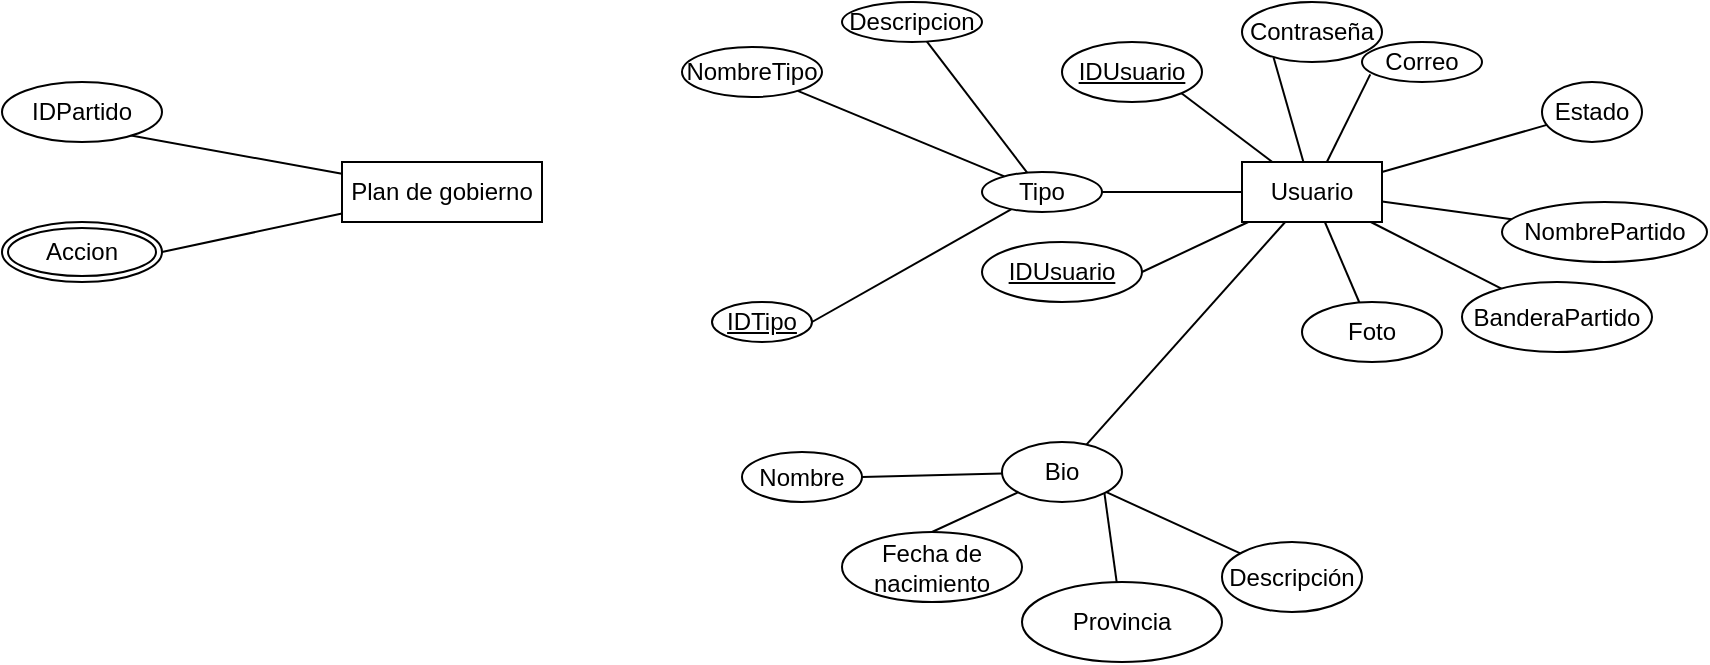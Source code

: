 <mxfile version="16.5.6" type="device" pages="4"><diagram id="iFalzJTwq8zEpBg50Mjl" name="Page-1"><mxGraphModel dx="2249" dy="762" grid="1" gridSize="10" guides="1" tooltips="1" connect="1" arrows="1" fold="1" page="1" pageScale="1" pageWidth="827" pageHeight="1169" math="0" shadow="0"><root><mxCell id="0"/><mxCell id="1" parent="0"/><mxCell id="qtlLBULdAZcP9KuZP-2n-4" value="" style="edgeStyle=none;rounded=0;orthogonalLoop=1;jettySize=auto;html=1;endArrow=none;endFill=0;" parent="1" source="_PXf_NXNrxKqW-ZCk-ip-1" target="qtlLBULdAZcP9KuZP-2n-3" edge="1"><mxGeometry relative="1" as="geometry"/></mxCell><mxCell id="x4QqC_w_FGHt57asBeiz-3" value="" style="edgeStyle=none;rounded=0;orthogonalLoop=1;jettySize=auto;html=1;endArrow=none;endFill=0;" parent="1" source="_PXf_NXNrxKqW-ZCk-ip-1" target="x4QqC_w_FGHt57asBeiz-2" edge="1"><mxGeometry relative="1" as="geometry"/></mxCell><mxCell id="vZrxBTt1E5yiA3wc0OAT-2" value="" style="edgeStyle=none;rounded=0;orthogonalLoop=1;jettySize=auto;html=1;endArrow=none;endFill=0;" parent="1" source="_PXf_NXNrxKqW-ZCk-ip-1" target="vZrxBTt1E5yiA3wc0OAT-1" edge="1"><mxGeometry relative="1" as="geometry"/></mxCell><mxCell id="GLhWL1-UW12g4i5SzXVa-2" value="" style="edgeStyle=none;rounded=0;orthogonalLoop=1;jettySize=auto;html=1;endArrow=none;endFill=0;" parent="1" source="_PXf_NXNrxKqW-ZCk-ip-1" target="GLhWL1-UW12g4i5SzXVa-1" edge="1"><mxGeometry relative="1" as="geometry"/></mxCell><mxCell id="GLhWL1-UW12g4i5SzXVa-4" style="edgeStyle=none;rounded=0;orthogonalLoop=1;jettySize=auto;html=1;entryX=1;entryY=0.5;entryDx=0;entryDy=0;endArrow=none;endFill=0;" parent="1" source="_PXf_NXNrxKqW-ZCk-ip-1" target="GLhWL1-UW12g4i5SzXVa-3" edge="1"><mxGeometry relative="1" as="geometry"/></mxCell><mxCell id="GLhWL1-UW12g4i5SzXVa-6" style="edgeStyle=none;rounded=0;orthogonalLoop=1;jettySize=auto;html=1;entryX=1;entryY=0.5;entryDx=0;entryDy=0;endArrow=none;endFill=0;" parent="1" source="_PXf_NXNrxKqW-ZCk-ip-1" target="GLhWL1-UW12g4i5SzXVa-5" edge="1"><mxGeometry relative="1" as="geometry"/></mxCell><mxCell id="Yc185noR0fz3_cO5rDF8-4" style="edgeStyle=none;rounded=0;orthogonalLoop=1;jettySize=auto;html=1;entryX=1;entryY=1;entryDx=0;entryDy=0;endArrow=none;endFill=0;" parent="1" source="_PXf_NXNrxKqW-ZCk-ip-1" target="Yc185noR0fz3_cO5rDF8-3" edge="1"><mxGeometry relative="1" as="geometry"/></mxCell><mxCell id="Yc185noR0fz3_cO5rDF8-7" style="edgeStyle=none;rounded=0;orthogonalLoop=1;jettySize=auto;html=1;entryX=0.226;entryY=0.928;entryDx=0;entryDy=0;entryPerimeter=0;endArrow=none;endFill=0;" parent="1" source="_PXf_NXNrxKqW-ZCk-ip-1" target="Yc185noR0fz3_cO5rDF8-6" edge="1"><mxGeometry relative="1" as="geometry"/></mxCell><mxCell id="Yc185noR0fz3_cO5rDF8-8" style="edgeStyle=none;rounded=0;orthogonalLoop=1;jettySize=auto;html=1;entryX=0.069;entryY=0.808;entryDx=0;entryDy=0;entryPerimeter=0;endArrow=none;endFill=0;" parent="1" source="_PXf_NXNrxKqW-ZCk-ip-1" target="Yc185noR0fz3_cO5rDF8-5" edge="1"><mxGeometry relative="1" as="geometry"/></mxCell><mxCell id="Yc185noR0fz3_cO5rDF8-15" value="" style="edgeStyle=none;rounded=0;orthogonalLoop=1;jettySize=auto;html=1;endArrow=none;endFill=0;" parent="1" source="_PXf_NXNrxKqW-ZCk-ip-1" target="Yc185noR0fz3_cO5rDF8-14" edge="1"><mxGeometry relative="1" as="geometry"/></mxCell><mxCell id="_PXf_NXNrxKqW-ZCk-ip-1" value="Usuario" style="rounded=0;whiteSpace=wrap;html=1;" parent="1" vertex="1"><mxGeometry x="120" y="240" width="70" height="30" as="geometry"/></mxCell><mxCell id="qtlLBULdAZcP9KuZP-2n-1" value="Nombre" style="ellipse;whiteSpace=wrap;html=1;rounded=0;" parent="1" vertex="1"><mxGeometry x="-130" y="385" width="60" height="25" as="geometry"/></mxCell><mxCell id="GLhWL1-UW12g4i5SzXVa-10" style="edgeStyle=none;rounded=0;orthogonalLoop=1;jettySize=auto;html=1;entryX=1;entryY=0.5;entryDx=0;entryDy=0;endArrow=none;endFill=0;" parent="1" source="qtlLBULdAZcP9KuZP-2n-3" target="qtlLBULdAZcP9KuZP-2n-1" edge="1"><mxGeometry relative="1" as="geometry"/></mxCell><mxCell id="GLhWL1-UW12g4i5SzXVa-12" style="edgeStyle=none;rounded=0;orthogonalLoop=1;jettySize=auto;html=1;entryX=0.5;entryY=0;entryDx=0;entryDy=0;endArrow=none;endFill=0;" parent="1" source="qtlLBULdAZcP9KuZP-2n-3" target="GLhWL1-UW12g4i5SzXVa-11" edge="1"><mxGeometry relative="1" as="geometry"/></mxCell><mxCell id="Yc185noR0fz3_cO5rDF8-2" value="" style="rounded=0;orthogonalLoop=1;jettySize=auto;html=1;endArrow=none;endFill=0;" parent="1" source="qtlLBULdAZcP9KuZP-2n-3" target="Yc185noR0fz3_cO5rDF8-1" edge="1"><mxGeometry relative="1" as="geometry"/></mxCell><mxCell id="qtlLBULdAZcP9KuZP-2n-3" value="Bio" style="ellipse;whiteSpace=wrap;html=1;rounded=0;" parent="1" vertex="1"><mxGeometry y="380" width="60" height="30" as="geometry"/></mxCell><mxCell id="x4QqC_w_FGHt57asBeiz-2" value="Foto" style="ellipse;whiteSpace=wrap;html=1;rounded=0;" parent="1" vertex="1"><mxGeometry x="150" y="310" width="70" height="30" as="geometry"/></mxCell><mxCell id="vZrxBTt1E5yiA3wc0OAT-1" value="BanderaPartido" style="ellipse;whiteSpace=wrap;html=1;rounded=0;" parent="1" vertex="1"><mxGeometry x="230" y="300" width="95" height="35" as="geometry"/></mxCell><mxCell id="GLhWL1-UW12g4i5SzXVa-1" value="NombrePartido" style="ellipse;whiteSpace=wrap;html=1;rounded=0;" parent="1" vertex="1"><mxGeometry x="250" y="260" width="102.5" height="30" as="geometry"/></mxCell><mxCell id="GLhWL1-UW12g4i5SzXVa-3" value="IDUsuario" style="ellipse;whiteSpace=wrap;html=1;align=center;fontStyle=4;" parent="1" vertex="1"><mxGeometry x="-10" y="280" width="80" height="30" as="geometry"/></mxCell><mxCell id="Yc185noR0fz3_cO5rDF8-11" value="" style="edgeStyle=none;rounded=0;orthogonalLoop=1;jettySize=auto;html=1;endArrow=none;endFill=0;" parent="1" source="GLhWL1-UW12g4i5SzXVa-5" target="Yc185noR0fz3_cO5rDF8-10" edge="1"><mxGeometry relative="1" as="geometry"/></mxCell><mxCell id="Yc185noR0fz3_cO5rDF8-13" style="edgeStyle=none;rounded=0;orthogonalLoop=1;jettySize=auto;html=1;entryX=1;entryY=0.5;entryDx=0;entryDy=0;endArrow=none;endFill=0;" parent="1" source="GLhWL1-UW12g4i5SzXVa-5" target="Yc185noR0fz3_cO5rDF8-12" edge="1"><mxGeometry relative="1" as="geometry"/></mxCell><mxCell id="ndrmwFd_OYTWetco8vtK-2" value="" style="rounded=0;orthogonalLoop=1;jettySize=auto;html=1;endArrow=none;endFill=0;" parent="1" source="GLhWL1-UW12g4i5SzXVa-5" target="ndrmwFd_OYTWetco8vtK-1" edge="1"><mxGeometry relative="1" as="geometry"/></mxCell><mxCell id="GLhWL1-UW12g4i5SzXVa-5" value="Tipo" style="ellipse;whiteSpace=wrap;html=1;align=center;" parent="1" vertex="1"><mxGeometry x="-10" y="245" width="60" height="20" as="geometry"/></mxCell><mxCell id="GLhWL1-UW12g4i5SzXVa-7" style="edgeStyle=none;rounded=0;orthogonalLoop=1;jettySize=auto;html=1;exitX=0.5;exitY=1;exitDx=0;exitDy=0;endArrow=none;endFill=0;" parent="1" source="GLhWL1-UW12g4i5SzXVa-1" target="GLhWL1-UW12g4i5SzXVa-1" edge="1"><mxGeometry relative="1" as="geometry"/></mxCell><mxCell id="GLhWL1-UW12g4i5SzXVa-16" style="edgeStyle=none;rounded=0;orthogonalLoop=1;jettySize=auto;html=1;entryX=0;entryY=0.5;entryDx=0;entryDy=0;endArrow=none;endFill=0;" parent="1" source="GLhWL1-UW12g4i5SzXVa-8" target="GLhWL1-UW12g4i5SzXVa-15" edge="1"><mxGeometry relative="1" as="geometry"/></mxCell><mxCell id="Yc185noR0fz3_cO5rDF8-18" style="edgeStyle=none;rounded=0;orthogonalLoop=1;jettySize=auto;html=1;entryX=1;entryY=0.5;entryDx=0;entryDy=0;endArrow=none;endFill=0;" parent="1" source="GLhWL1-UW12g4i5SzXVa-8" target="GLhWL1-UW12g4i5SzXVa-9" edge="1"><mxGeometry relative="1" as="geometry"/></mxCell><mxCell id="GLhWL1-UW12g4i5SzXVa-8" value="Plan de gobierno" style="whiteSpace=wrap;html=1;align=center;" parent="1" vertex="1"><mxGeometry x="-330" y="240" width="100" height="30" as="geometry"/></mxCell><mxCell id="GLhWL1-UW12g4i5SzXVa-9" value="Accion" style="ellipse;shape=doubleEllipse;margin=3;whiteSpace=wrap;html=1;align=center;" parent="1" vertex="1"><mxGeometry x="-500" y="270" width="80" height="30" as="geometry"/></mxCell><mxCell id="GLhWL1-UW12g4i5SzXVa-11" value="Fecha de nacimiento" style="ellipse;whiteSpace=wrap;html=1;align=center;" parent="1" vertex="1"><mxGeometry x="-80" y="425" width="90" height="35" as="geometry"/></mxCell><mxCell id="GLhWL1-UW12g4i5SzXVa-14" style="edgeStyle=none;rounded=0;orthogonalLoop=1;jettySize=auto;html=1;entryX=1;entryY=1;entryDx=0;entryDy=0;endArrow=none;endFill=0;" parent="1" source="GLhWL1-UW12g4i5SzXVa-13" target="qtlLBULdAZcP9KuZP-2n-3" edge="1"><mxGeometry relative="1" as="geometry"/></mxCell><mxCell id="GLhWL1-UW12g4i5SzXVa-13" value="Provincia" style="ellipse;whiteSpace=wrap;html=1;align=center;" parent="1" vertex="1"><mxGeometry x="10" y="450" width="100" height="40" as="geometry"/></mxCell><mxCell id="GLhWL1-UW12g4i5SzXVa-15" value="IDPartido" style="ellipse;whiteSpace=wrap;html=1;align=center;" parent="1" vertex="1"><mxGeometry x="-500" y="200" width="80" height="30" as="geometry"/></mxCell><mxCell id="Yc185noR0fz3_cO5rDF8-1" value="Descripción" style="ellipse;whiteSpace=wrap;html=1;rounded=0;" parent="1" vertex="1"><mxGeometry x="110" y="430" width="70" height="35" as="geometry"/></mxCell><mxCell id="Yc185noR0fz3_cO5rDF8-3" value="IDUsuario" style="ellipse;whiteSpace=wrap;html=1;align=center;fontStyle=4;" parent="1" vertex="1"><mxGeometry x="30" y="180" width="70" height="30" as="geometry"/></mxCell><mxCell id="Yc185noR0fz3_cO5rDF8-5" value="Correo" style="ellipse;whiteSpace=wrap;html=1;align=center;" parent="1" vertex="1"><mxGeometry x="180" y="180" width="60" height="20" as="geometry"/></mxCell><mxCell id="Yc185noR0fz3_cO5rDF8-6" value="Contraseña" style="ellipse;whiteSpace=wrap;html=1;align=center;" parent="1" vertex="1"><mxGeometry x="120" y="160" width="70" height="30" as="geometry"/></mxCell><mxCell id="Yc185noR0fz3_cO5rDF8-10" value="NombreTipo" style="ellipse;whiteSpace=wrap;html=1;" parent="1" vertex="1"><mxGeometry x="-160" y="182.5" width="70" height="25" as="geometry"/></mxCell><mxCell id="Yc185noR0fz3_cO5rDF8-12" value="IDTipo" style="ellipse;whiteSpace=wrap;html=1;align=center;fontStyle=4;" parent="1" vertex="1"><mxGeometry x="-145" y="310" width="50" height="20" as="geometry"/></mxCell><mxCell id="Yc185noR0fz3_cO5rDF8-14" value="Estado" style="ellipse;whiteSpace=wrap;html=1;rounded=0;" parent="1" vertex="1"><mxGeometry x="270" y="200" width="50" height="30" as="geometry"/></mxCell><mxCell id="ndrmwFd_OYTWetco8vtK-1" value="Descripcion" style="ellipse;whiteSpace=wrap;html=1;align=center;" parent="1" vertex="1"><mxGeometry x="-80" y="160" width="70" height="20" as="geometry"/></mxCell></root></mxGraphModel></diagram><diagram id="aeDGRFGo84qzoL0IMANI" name="Page-2"><mxGraphModel dx="2249" dy="1931" grid="1" gridSize="10" guides="1" tooltips="1" connect="1" arrows="1" fold="1" page="1" pageScale="1" pageWidth="827" pageHeight="1169" math="0" shadow="0"><root><mxCell id="E2oR4UQO82t99byhO2Sl-0"/><mxCell id="E2oR4UQO82t99byhO2Sl-1" parent="E2oR4UQO82t99byhO2Sl-0"/><mxCell id="WRqBeFoa432TKN24qqTg-0" value="Usuario" style="shape=table;startSize=30;container=1;collapsible=1;childLayout=tableLayout;fixedRows=1;rowLines=0;fontStyle=1;align=center;resizeLast=1;" parent="E2oR4UQO82t99byhO2Sl-1" vertex="1"><mxGeometry x="140" y="240" width="180" height="330" as="geometry"/></mxCell><mxCell id="WRqBeFoa432TKN24qqTg-1" value="" style="shape=tableRow;horizontal=0;startSize=0;swimlaneHead=0;swimlaneBody=0;fillColor=none;collapsible=0;dropTarget=0;points=[[0,0.5],[1,0.5]];portConstraint=eastwest;top=0;left=0;right=0;bottom=1;" parent="WRqBeFoa432TKN24qqTg-0" vertex="1"><mxGeometry y="30" width="180" height="30" as="geometry"/></mxCell><mxCell id="WRqBeFoa432TKN24qqTg-2" value="PK" style="shape=partialRectangle;connectable=0;fillColor=none;top=0;left=0;bottom=0;right=0;fontStyle=1;overflow=hidden;" parent="WRqBeFoa432TKN24qqTg-1" vertex="1"><mxGeometry width="30" height="30" as="geometry"><mxRectangle width="30" height="30" as="alternateBounds"/></mxGeometry></mxCell><mxCell id="WRqBeFoa432TKN24qqTg-3" value="IDUsuario int" style="shape=partialRectangle;connectable=0;fillColor=none;top=0;left=0;bottom=0;right=0;align=left;spacingLeft=6;fontStyle=5;overflow=hidden;" parent="WRqBeFoa432TKN24qqTg-1" vertex="1"><mxGeometry x="30" width="150" height="30" as="geometry"><mxRectangle width="150" height="30" as="alternateBounds"/></mxGeometry></mxCell><mxCell id="UnmuCvHzpPfVoZlFdydQ-0" value="" style="shape=tableRow;horizontal=0;startSize=0;swimlaneHead=0;swimlaneBody=0;fillColor=none;collapsible=0;dropTarget=0;points=[[0,0.5],[1,0.5]];portConstraint=eastwest;top=0;left=0;right=0;bottom=0;" parent="WRqBeFoa432TKN24qqTg-0" vertex="1"><mxGeometry y="60" width="180" height="30" as="geometry"/></mxCell><mxCell id="UnmuCvHzpPfVoZlFdydQ-1" value="" style="shape=partialRectangle;connectable=0;fillColor=none;top=0;left=0;bottom=0;right=0;editable=1;overflow=hidden;" parent="UnmuCvHzpPfVoZlFdydQ-0" vertex="1"><mxGeometry width="30" height="30" as="geometry"><mxRectangle width="30" height="30" as="alternateBounds"/></mxGeometry></mxCell><mxCell id="UnmuCvHzpPfVoZlFdydQ-2" value="Nombre" style="shape=partialRectangle;connectable=0;fillColor=none;top=0;left=0;bottom=0;right=0;align=left;spacingLeft=6;overflow=hidden;" parent="UnmuCvHzpPfVoZlFdydQ-0" vertex="1"><mxGeometry x="30" width="150" height="30" as="geometry"><mxRectangle width="150" height="30" as="alternateBounds"/></mxGeometry></mxCell><mxCell id="WRqBeFoa432TKN24qqTg-4" value="" style="shape=tableRow;horizontal=0;startSize=0;swimlaneHead=0;swimlaneBody=0;fillColor=none;collapsible=0;dropTarget=0;points=[[0,0.5],[1,0.5]];portConstraint=eastwest;top=0;left=0;right=0;bottom=0;" parent="WRqBeFoa432TKN24qqTg-0" vertex="1"><mxGeometry y="90" width="180" height="30" as="geometry"/></mxCell><mxCell id="WRqBeFoa432TKN24qqTg-5" value="" style="shape=partialRectangle;connectable=0;fillColor=none;top=0;left=0;bottom=0;right=0;editable=1;overflow=hidden;" parent="WRqBeFoa432TKN24qqTg-4" vertex="1"><mxGeometry width="30" height="30" as="geometry"><mxRectangle width="30" height="30" as="alternateBounds"/></mxGeometry></mxCell><mxCell id="WRqBeFoa432TKN24qqTg-6" value="Correo" style="shape=partialRectangle;connectable=0;fillColor=none;top=0;left=0;bottom=0;right=0;align=left;spacingLeft=6;overflow=hidden;" parent="WRqBeFoa432TKN24qqTg-4" vertex="1"><mxGeometry x="30" width="150" height="30" as="geometry"><mxRectangle width="150" height="30" as="alternateBounds"/></mxGeometry></mxCell><mxCell id="WRqBeFoa432TKN24qqTg-7" value="" style="shape=tableRow;horizontal=0;startSize=0;swimlaneHead=0;swimlaneBody=0;fillColor=none;collapsible=0;dropTarget=0;points=[[0,0.5],[1,0.5]];portConstraint=eastwest;top=0;left=0;right=0;bottom=0;" parent="WRqBeFoa432TKN24qqTg-0" vertex="1"><mxGeometry y="120" width="180" height="30" as="geometry"/></mxCell><mxCell id="WRqBeFoa432TKN24qqTg-8" value="" style="shape=partialRectangle;connectable=0;fillColor=none;top=0;left=0;bottom=0;right=0;editable=1;overflow=hidden;" parent="WRqBeFoa432TKN24qqTg-7" vertex="1"><mxGeometry width="30" height="30" as="geometry"><mxRectangle width="30" height="30" as="alternateBounds"/></mxGeometry></mxCell><mxCell id="WRqBeFoa432TKN24qqTg-9" value="Contraseña" style="shape=partialRectangle;connectable=0;fillColor=none;top=0;left=0;bottom=0;right=0;align=left;spacingLeft=6;overflow=hidden;" parent="WRqBeFoa432TKN24qqTg-7" vertex="1"><mxGeometry x="30" width="150" height="30" as="geometry"><mxRectangle width="150" height="30" as="alternateBounds"/></mxGeometry></mxCell><mxCell id="WRqBeFoa432TKN24qqTg-10" value="" style="shape=tableRow;horizontal=0;startSize=0;swimlaneHead=0;swimlaneBody=0;fillColor=none;collapsible=0;dropTarget=0;points=[[0,0.5],[1,0.5]];portConstraint=eastwest;top=0;left=0;right=0;bottom=0;" parent="WRqBeFoa432TKN24qqTg-0" vertex="1"><mxGeometry y="150" width="180" height="30" as="geometry"/></mxCell><mxCell id="WRqBeFoa432TKN24qqTg-11" value="FK" style="shape=partialRectangle;connectable=0;fillColor=none;top=0;left=0;bottom=0;right=0;editable=1;overflow=hidden;" parent="WRqBeFoa432TKN24qqTg-10" vertex="1"><mxGeometry width="30" height="30" as="geometry"><mxRectangle width="30" height="30" as="alternateBounds"/></mxGeometry></mxCell><mxCell id="WRqBeFoa432TKN24qqTg-12" value="IDTipo" style="shape=partialRectangle;connectable=0;fillColor=none;top=0;left=0;bottom=0;right=0;align=left;spacingLeft=6;overflow=hidden;" parent="WRqBeFoa432TKN24qqTg-10" vertex="1"><mxGeometry x="30" width="150" height="30" as="geometry"><mxRectangle width="150" height="30" as="alternateBounds"/></mxGeometry></mxCell><mxCell id="WRqBeFoa432TKN24qqTg-16" value="" style="shape=tableRow;horizontal=0;startSize=0;swimlaneHead=0;swimlaneBody=0;fillColor=none;collapsible=0;dropTarget=0;points=[[0,0.5],[1,0.5]];portConstraint=eastwest;top=0;left=0;right=0;bottom=0;" parent="WRqBeFoa432TKN24qqTg-0" vertex="1"><mxGeometry y="180" width="180" height="30" as="geometry"/></mxCell><mxCell id="WRqBeFoa432TKN24qqTg-17" value="FK" style="shape=partialRectangle;connectable=0;fillColor=none;top=0;left=0;bottom=0;right=0;editable=1;overflow=hidden;" parent="WRqBeFoa432TKN24qqTg-16" vertex="1"><mxGeometry width="30" height="30" as="geometry"><mxRectangle width="30" height="30" as="alternateBounds"/></mxGeometry></mxCell><mxCell id="WRqBeFoa432TKN24qqTg-18" value="IDPartido" style="shape=partialRectangle;connectable=0;fillColor=none;top=0;left=0;bottom=0;right=0;align=left;spacingLeft=6;overflow=hidden;" parent="WRqBeFoa432TKN24qqTg-16" vertex="1"><mxGeometry x="30" width="150" height="30" as="geometry"><mxRectangle width="150" height="30" as="alternateBounds"/></mxGeometry></mxCell><mxCell id="WRqBeFoa432TKN24qqTg-19" value="" style="shape=tableRow;horizontal=0;startSize=0;swimlaneHead=0;swimlaneBody=0;fillColor=none;collapsible=0;dropTarget=0;points=[[0,0.5],[1,0.5]];portConstraint=eastwest;top=0;left=0;right=0;bottom=0;" parent="WRqBeFoa432TKN24qqTg-0" vertex="1"><mxGeometry y="210" width="180" height="30" as="geometry"/></mxCell><mxCell id="WRqBeFoa432TKN24qqTg-20" value="FK" style="shape=partialRectangle;connectable=0;fillColor=none;top=0;left=0;bottom=0;right=0;editable=1;overflow=hidden;" parent="WRqBeFoa432TKN24qqTg-19" vertex="1"><mxGeometry width="30" height="30" as="geometry"><mxRectangle width="30" height="30" as="alternateBounds"/></mxGeometry></mxCell><mxCell id="WRqBeFoa432TKN24qqTg-21" value="IDBanderaPartido" style="shape=partialRectangle;connectable=0;fillColor=none;top=0;left=0;bottom=0;right=0;align=left;spacingLeft=6;overflow=hidden;" parent="WRqBeFoa432TKN24qqTg-19" vertex="1"><mxGeometry x="30" width="150" height="30" as="geometry"><mxRectangle width="150" height="30" as="alternateBounds"/></mxGeometry></mxCell><mxCell id="WRqBeFoa432TKN24qqTg-22" value="" style="shape=tableRow;horizontal=0;startSize=0;swimlaneHead=0;swimlaneBody=0;fillColor=none;collapsible=0;dropTarget=0;points=[[0,0.5],[1,0.5]];portConstraint=eastwest;top=0;left=0;right=0;bottom=0;" parent="WRqBeFoa432TKN24qqTg-0" vertex="1"><mxGeometry y="240" width="180" height="30" as="geometry"/></mxCell><mxCell id="WRqBeFoa432TKN24qqTg-23" value="" style="shape=partialRectangle;connectable=0;fillColor=none;top=0;left=0;bottom=0;right=0;editable=1;overflow=hidden;" parent="WRqBeFoa432TKN24qqTg-22" vertex="1"><mxGeometry width="30" height="30" as="geometry"><mxRectangle width="30" height="30" as="alternateBounds"/></mxGeometry></mxCell><mxCell id="WRqBeFoa432TKN24qqTg-24" value="Foto" style="shape=partialRectangle;connectable=0;fillColor=none;top=0;left=0;bottom=0;right=0;align=left;spacingLeft=6;overflow=hidden;" parent="WRqBeFoa432TKN24qqTg-22" vertex="1"><mxGeometry x="30" width="150" height="30" as="geometry"><mxRectangle width="150" height="30" as="alternateBounds"/></mxGeometry></mxCell><mxCell id="WRqBeFoa432TKN24qqTg-28" value="" style="shape=tableRow;horizontal=0;startSize=0;swimlaneHead=0;swimlaneBody=0;fillColor=none;collapsible=0;dropTarget=0;points=[[0,0.5],[1,0.5]];portConstraint=eastwest;top=0;left=0;right=0;bottom=0;" parent="WRqBeFoa432TKN24qqTg-0" vertex="1"><mxGeometry y="270" width="180" height="30" as="geometry"/></mxCell><mxCell id="WRqBeFoa432TKN24qqTg-29" value="FK" style="shape=partialRectangle;connectable=0;fillColor=none;top=0;left=0;bottom=0;right=0;fontStyle=0;overflow=hidden;" parent="WRqBeFoa432TKN24qqTg-28" vertex="1"><mxGeometry width="30" height="30" as="geometry"><mxRectangle width="30" height="30" as="alternateBounds"/></mxGeometry></mxCell><mxCell id="WRqBeFoa432TKN24qqTg-30" value="IDBio" style="shape=partialRectangle;connectable=0;fillColor=none;top=0;left=0;bottom=0;right=0;align=left;spacingLeft=6;fontStyle=0;overflow=hidden;" parent="WRqBeFoa432TKN24qqTg-28" vertex="1"><mxGeometry x="30" width="150" height="30" as="geometry"><mxRectangle width="150" height="30" as="alternateBounds"/></mxGeometry></mxCell><mxCell id="WRqBeFoa432TKN24qqTg-13" value="" style="shape=tableRow;horizontal=0;startSize=0;swimlaneHead=0;swimlaneBody=0;fillColor=none;collapsible=0;dropTarget=0;points=[[0,0.5],[1,0.5]];portConstraint=eastwest;top=0;left=0;right=0;bottom=0;" parent="WRqBeFoa432TKN24qqTg-0" vertex="1"><mxGeometry y="300" width="180" height="30" as="geometry"/></mxCell><mxCell id="WRqBeFoa432TKN24qqTg-14" value="" style="shape=partialRectangle;connectable=0;fillColor=none;top=0;left=0;bottom=0;right=0;editable=1;overflow=hidden;" parent="WRqBeFoa432TKN24qqTg-13" vertex="1"><mxGeometry width="30" height="30" as="geometry"><mxRectangle width="30" height="30" as="alternateBounds"/></mxGeometry></mxCell><mxCell id="WRqBeFoa432TKN24qqTg-15" value="Estado" style="shape=partialRectangle;connectable=0;fillColor=none;top=0;left=0;bottom=0;right=0;align=left;spacingLeft=6;overflow=hidden;" parent="WRqBeFoa432TKN24qqTg-13" vertex="1"><mxGeometry x="30" width="150" height="30" as="geometry"><mxRectangle width="150" height="30" as="alternateBounds"/></mxGeometry></mxCell><mxCell id="WRqBeFoa432TKN24qqTg-51" style="edgeStyle=orthogonalEdgeStyle;rounded=0;orthogonalLoop=1;jettySize=auto;html=1;entryX=0;entryY=0.5;entryDx=0;entryDy=0;endArrow=none;endFill=0;" parent="E2oR4UQO82t99byhO2Sl-1" source="WRqBeFoa432TKN24qqTg-31" target="WRqBeFoa432TKN24qqTg-28" edge="1"><mxGeometry relative="1" as="geometry"/></mxCell><mxCell id="WRqBeFoa432TKN24qqTg-31" value="Bio" style="shape=table;startSize=30;container=1;collapsible=1;childLayout=tableLayout;fixedRows=1;rowLines=0;fontStyle=1;align=center;resizeLast=1;" parent="E2oR4UQO82t99byhO2Sl-1" vertex="1"><mxGeometry x="140" y="660" width="180" height="180" as="geometry"/></mxCell><mxCell id="WRqBeFoa432TKN24qqTg-32" value="" style="shape=tableRow;horizontal=0;startSize=0;swimlaneHead=0;swimlaneBody=0;fillColor=none;collapsible=0;dropTarget=0;points=[[0,0.5],[1,0.5]];portConstraint=eastwest;top=0;left=0;right=0;bottom=1;" parent="WRqBeFoa432TKN24qqTg-31" vertex="1"><mxGeometry y="30" width="180" height="30" as="geometry"/></mxCell><mxCell id="WRqBeFoa432TKN24qqTg-33" value="PK" style="shape=partialRectangle;connectable=0;fillColor=none;top=0;left=0;bottom=0;right=0;fontStyle=1;overflow=hidden;" parent="WRqBeFoa432TKN24qqTg-32" vertex="1"><mxGeometry width="30" height="30" as="geometry"><mxRectangle width="30" height="30" as="alternateBounds"/></mxGeometry></mxCell><mxCell id="WRqBeFoa432TKN24qqTg-34" value="IDBio" style="shape=partialRectangle;connectable=0;fillColor=none;top=0;left=0;bottom=0;right=0;align=left;spacingLeft=6;fontStyle=7;overflow=hidden;" parent="WRqBeFoa432TKN24qqTg-32" vertex="1"><mxGeometry x="30" width="150" height="30" as="geometry"><mxRectangle width="150" height="30" as="alternateBounds"/></mxGeometry></mxCell><mxCell id="WRqBeFoa432TKN24qqTg-35" value="" style="shape=tableRow;horizontal=0;startSize=0;swimlaneHead=0;swimlaneBody=0;fillColor=none;collapsible=0;dropTarget=0;points=[[0,0.5],[1,0.5]];portConstraint=eastwest;top=0;left=0;right=0;bottom=0;" parent="WRqBeFoa432TKN24qqTg-31" vertex="1"><mxGeometry y="60" width="180" height="30" as="geometry"/></mxCell><mxCell id="WRqBeFoa432TKN24qqTg-36" value="" style="shape=partialRectangle;connectable=0;fillColor=none;top=0;left=0;bottom=0;right=0;editable=1;overflow=hidden;" parent="WRqBeFoa432TKN24qqTg-35" vertex="1"><mxGeometry width="30" height="30" as="geometry"><mxRectangle width="30" height="30" as="alternateBounds"/></mxGeometry></mxCell><mxCell id="WRqBeFoa432TKN24qqTg-37" value="Nombre" style="shape=partialRectangle;connectable=0;fillColor=none;top=0;left=0;bottom=0;right=0;align=left;spacingLeft=6;overflow=hidden;" parent="WRqBeFoa432TKN24qqTg-35" vertex="1"><mxGeometry x="30" width="150" height="30" as="geometry"><mxRectangle width="150" height="30" as="alternateBounds"/></mxGeometry></mxCell><mxCell id="WRqBeFoa432TKN24qqTg-38" value="" style="shape=tableRow;horizontal=0;startSize=0;swimlaneHead=0;swimlaneBody=0;fillColor=none;collapsible=0;dropTarget=0;points=[[0,0.5],[1,0.5]];portConstraint=eastwest;top=0;left=0;right=0;bottom=0;" parent="WRqBeFoa432TKN24qqTg-31" vertex="1"><mxGeometry y="90" width="180" height="30" as="geometry"/></mxCell><mxCell id="WRqBeFoa432TKN24qqTg-39" value="" style="shape=partialRectangle;connectable=0;fillColor=none;top=0;left=0;bottom=0;right=0;editable=1;overflow=hidden;" parent="WRqBeFoa432TKN24qqTg-38" vertex="1"><mxGeometry width="30" height="30" as="geometry"><mxRectangle width="30" height="30" as="alternateBounds"/></mxGeometry></mxCell><mxCell id="WRqBeFoa432TKN24qqTg-40" value="FechaDeNacimiento" style="shape=partialRectangle;connectable=0;fillColor=none;top=0;left=0;bottom=0;right=0;align=left;spacingLeft=6;overflow=hidden;" parent="WRqBeFoa432TKN24qqTg-38" vertex="1"><mxGeometry x="30" width="150" height="30" as="geometry"><mxRectangle width="150" height="30" as="alternateBounds"/></mxGeometry></mxCell><mxCell id="WRqBeFoa432TKN24qqTg-41" value="" style="shape=tableRow;horizontal=0;startSize=0;swimlaneHead=0;swimlaneBody=0;fillColor=none;collapsible=0;dropTarget=0;points=[[0,0.5],[1,0.5]];portConstraint=eastwest;top=0;left=0;right=0;bottom=0;" parent="WRqBeFoa432TKN24qqTg-31" vertex="1"><mxGeometry y="120" width="180" height="30" as="geometry"/></mxCell><mxCell id="WRqBeFoa432TKN24qqTg-42" value="FK" style="shape=partialRectangle;connectable=0;fillColor=none;top=0;left=0;bottom=0;right=0;editable=1;overflow=hidden;" parent="WRqBeFoa432TKN24qqTg-41" vertex="1"><mxGeometry width="30" height="30" as="geometry"><mxRectangle width="30" height="30" as="alternateBounds"/></mxGeometry></mxCell><mxCell id="WRqBeFoa432TKN24qqTg-43" value="IDProvincia" style="shape=partialRectangle;connectable=0;fillColor=none;top=0;left=0;bottom=0;right=0;align=left;spacingLeft=6;overflow=hidden;" parent="WRqBeFoa432TKN24qqTg-41" vertex="1"><mxGeometry x="30" width="150" height="30" as="geometry"><mxRectangle width="150" height="30" as="alternateBounds"/></mxGeometry></mxCell><mxCell id="WRqBeFoa432TKN24qqTg-48" value="" style="shape=tableRow;horizontal=0;startSize=0;swimlaneHead=0;swimlaneBody=0;fillColor=none;collapsible=0;dropTarget=0;points=[[0,0.5],[1,0.5]];portConstraint=eastwest;top=0;left=0;right=0;bottom=0;" parent="WRqBeFoa432TKN24qqTg-31" vertex="1"><mxGeometry y="150" width="180" height="30" as="geometry"/></mxCell><mxCell id="WRqBeFoa432TKN24qqTg-49" value="" style="shape=partialRectangle;connectable=0;fillColor=none;top=0;left=0;bottom=0;right=0;editable=1;overflow=hidden;" parent="WRqBeFoa432TKN24qqTg-48" vertex="1"><mxGeometry width="30" height="30" as="geometry"><mxRectangle width="30" height="30" as="alternateBounds"/></mxGeometry></mxCell><mxCell id="WRqBeFoa432TKN24qqTg-50" value="Descripción" style="shape=partialRectangle;connectable=0;fillColor=none;top=0;left=0;bottom=0;right=0;align=left;spacingLeft=6;overflow=hidden;" parent="WRqBeFoa432TKN24qqTg-48" vertex="1"><mxGeometry x="30" width="150" height="30" as="geometry"><mxRectangle width="150" height="30" as="alternateBounds"/></mxGeometry></mxCell><mxCell id="WRqBeFoa432TKN24qqTg-52" value="Tipo" style="shape=table;startSize=30;container=1;collapsible=1;childLayout=tableLayout;fixedRows=1;rowLines=0;fontStyle=1;align=center;resizeLast=1;" parent="E2oR4UQO82t99byhO2Sl-1" vertex="1"><mxGeometry x="460" y="240" width="180" height="120" as="geometry"/></mxCell><mxCell id="WRqBeFoa432TKN24qqTg-53" value="" style="shape=tableRow;horizontal=0;startSize=0;swimlaneHead=0;swimlaneBody=0;fillColor=none;collapsible=0;dropTarget=0;points=[[0,0.5],[1,0.5]];portConstraint=eastwest;top=0;left=0;right=0;bottom=1;" parent="WRqBeFoa432TKN24qqTg-52" vertex="1"><mxGeometry y="30" width="180" height="30" as="geometry"/></mxCell><mxCell id="WRqBeFoa432TKN24qqTg-54" value="PK" style="shape=partialRectangle;connectable=0;fillColor=none;top=0;left=0;bottom=0;right=0;fontStyle=1;overflow=hidden;" parent="WRqBeFoa432TKN24qqTg-53" vertex="1"><mxGeometry width="30" height="30" as="geometry"><mxRectangle width="30" height="30" as="alternateBounds"/></mxGeometry></mxCell><mxCell id="WRqBeFoa432TKN24qqTg-55" value="IDTipo" style="shape=partialRectangle;connectable=0;fillColor=none;top=0;left=0;bottom=0;right=0;align=left;spacingLeft=6;fontStyle=5;overflow=hidden;" parent="WRqBeFoa432TKN24qqTg-53" vertex="1"><mxGeometry x="30" width="150" height="30" as="geometry"><mxRectangle width="150" height="30" as="alternateBounds"/></mxGeometry></mxCell><mxCell id="WRqBeFoa432TKN24qqTg-56" value="" style="shape=tableRow;horizontal=0;startSize=0;swimlaneHead=0;swimlaneBody=0;fillColor=none;collapsible=0;dropTarget=0;points=[[0,0.5],[1,0.5]];portConstraint=eastwest;top=0;left=0;right=0;bottom=0;" parent="WRqBeFoa432TKN24qqTg-52" vertex="1"><mxGeometry y="60" width="180" height="30" as="geometry"/></mxCell><mxCell id="WRqBeFoa432TKN24qqTg-57" value="" style="shape=partialRectangle;connectable=0;fillColor=none;top=0;left=0;bottom=0;right=0;editable=1;overflow=hidden;" parent="WRqBeFoa432TKN24qqTg-56" vertex="1"><mxGeometry width="30" height="30" as="geometry"><mxRectangle width="30" height="30" as="alternateBounds"/></mxGeometry></mxCell><mxCell id="WRqBeFoa432TKN24qqTg-58" value="NombreTipo" style="shape=partialRectangle;connectable=0;fillColor=none;top=0;left=0;bottom=0;right=0;align=left;spacingLeft=6;overflow=hidden;" parent="WRqBeFoa432TKN24qqTg-56" vertex="1"><mxGeometry x="30" width="150" height="30" as="geometry"><mxRectangle width="150" height="30" as="alternateBounds"/></mxGeometry></mxCell><mxCell id="WRqBeFoa432TKN24qqTg-59" value="" style="shape=tableRow;horizontal=0;startSize=0;swimlaneHead=0;swimlaneBody=0;fillColor=none;collapsible=0;dropTarget=0;points=[[0,0.5],[1,0.5]];portConstraint=eastwest;top=0;left=0;right=0;bottom=0;" parent="WRqBeFoa432TKN24qqTg-52" vertex="1"><mxGeometry y="90" width="180" height="30" as="geometry"/></mxCell><mxCell id="WRqBeFoa432TKN24qqTg-60" value="" style="shape=partialRectangle;connectable=0;fillColor=none;top=0;left=0;bottom=0;right=0;editable=1;overflow=hidden;" parent="WRqBeFoa432TKN24qqTg-59" vertex="1"><mxGeometry width="30" height="30" as="geometry"><mxRectangle width="30" height="30" as="alternateBounds"/></mxGeometry></mxCell><mxCell id="WRqBeFoa432TKN24qqTg-61" value="Descripcion" style="shape=partialRectangle;connectable=0;fillColor=none;top=0;left=0;bottom=0;right=0;align=left;spacingLeft=6;overflow=hidden;" parent="WRqBeFoa432TKN24qqTg-59" vertex="1"><mxGeometry x="30" width="150" height="30" as="geometry"><mxRectangle width="150" height="30" as="alternateBounds"/></mxGeometry></mxCell><mxCell id="yimKmxZ6DWkI1EpEynWu-0" style="edgeStyle=orthogonalEdgeStyle;rounded=0;orthogonalLoop=1;jettySize=auto;html=1;entryX=0.006;entryY=0.133;entryDx=0;entryDy=0;entryPerimeter=0;endArrow=none;endFill=0;" parent="E2oR4UQO82t99byhO2Sl-1" source="WRqBeFoa432TKN24qqTg-10" target="WRqBeFoa432TKN24qqTg-52" edge="1"><mxGeometry relative="1" as="geometry"/></mxCell><mxCell id="yimKmxZ6DWkI1EpEynWu-1" value="Partido" style="shape=table;startSize=30;container=1;collapsible=1;childLayout=tableLayout;fixedRows=1;rowLines=0;fontStyle=1;align=center;resizeLast=1;" parent="E2oR4UQO82t99byhO2Sl-1" vertex="1"><mxGeometry x="-180" y="220" width="180" height="180" as="geometry"/></mxCell><mxCell id="yimKmxZ6DWkI1EpEynWu-2" value="" style="shape=tableRow;horizontal=0;startSize=0;swimlaneHead=0;swimlaneBody=0;fillColor=none;collapsible=0;dropTarget=0;points=[[0,0.5],[1,0.5]];portConstraint=eastwest;top=0;left=0;right=0;bottom=1;" parent="yimKmxZ6DWkI1EpEynWu-1" vertex="1"><mxGeometry y="30" width="180" height="30" as="geometry"/></mxCell><mxCell id="yimKmxZ6DWkI1EpEynWu-3" value="PK" style="shape=partialRectangle;connectable=0;fillColor=none;top=0;left=0;bottom=0;right=0;fontStyle=1;overflow=hidden;" parent="yimKmxZ6DWkI1EpEynWu-2" vertex="1"><mxGeometry width="30" height="30" as="geometry"><mxRectangle width="30" height="30" as="alternateBounds"/></mxGeometry></mxCell><mxCell id="yimKmxZ6DWkI1EpEynWu-4" value="IDPartido" style="shape=partialRectangle;connectable=0;fillColor=none;top=0;left=0;bottom=0;right=0;align=left;spacingLeft=6;fontStyle=5;overflow=hidden;" parent="yimKmxZ6DWkI1EpEynWu-2" vertex="1"><mxGeometry x="30" width="150" height="30" as="geometry"><mxRectangle width="150" height="30" as="alternateBounds"/></mxGeometry></mxCell><mxCell id="yimKmxZ6DWkI1EpEynWu-5" value="" style="shape=tableRow;horizontal=0;startSize=0;swimlaneHead=0;swimlaneBody=0;fillColor=none;collapsible=0;dropTarget=0;points=[[0,0.5],[1,0.5]];portConstraint=eastwest;top=0;left=0;right=0;bottom=0;" parent="yimKmxZ6DWkI1EpEynWu-1" vertex="1"><mxGeometry y="60" width="180" height="30" as="geometry"/></mxCell><mxCell id="yimKmxZ6DWkI1EpEynWu-6" value="" style="shape=partialRectangle;connectable=0;fillColor=none;top=0;left=0;bottom=0;right=0;editable=1;overflow=hidden;" parent="yimKmxZ6DWkI1EpEynWu-5" vertex="1"><mxGeometry width="30" height="30" as="geometry"><mxRectangle width="30" height="30" as="alternateBounds"/></mxGeometry></mxCell><mxCell id="yimKmxZ6DWkI1EpEynWu-7" value="Nombre" style="shape=partialRectangle;connectable=0;fillColor=none;top=0;left=0;bottom=0;right=0;align=left;spacingLeft=6;overflow=hidden;" parent="yimKmxZ6DWkI1EpEynWu-5" vertex="1"><mxGeometry x="30" width="150" height="30" as="geometry"><mxRectangle width="150" height="30" as="alternateBounds"/></mxGeometry></mxCell><mxCell id="yimKmxZ6DWkI1EpEynWu-8" value="" style="shape=tableRow;horizontal=0;startSize=0;swimlaneHead=0;swimlaneBody=0;fillColor=none;collapsible=0;dropTarget=0;points=[[0,0.5],[1,0.5]];portConstraint=eastwest;top=0;left=0;right=0;bottom=0;" parent="yimKmxZ6DWkI1EpEynWu-1" vertex="1"><mxGeometry y="90" width="180" height="30" as="geometry"/></mxCell><mxCell id="yimKmxZ6DWkI1EpEynWu-9" value="" style="shape=partialRectangle;connectable=0;fillColor=none;top=0;left=0;bottom=0;right=0;editable=1;overflow=hidden;" parent="yimKmxZ6DWkI1EpEynWu-8" vertex="1"><mxGeometry width="30" height="30" as="geometry"><mxRectangle width="30" height="30" as="alternateBounds"/></mxGeometry></mxCell><mxCell id="yimKmxZ6DWkI1EpEynWu-10" value="Siglas" style="shape=partialRectangle;connectable=0;fillColor=none;top=0;left=0;bottom=0;right=0;align=left;spacingLeft=6;overflow=hidden;" parent="yimKmxZ6DWkI1EpEynWu-8" vertex="1"><mxGeometry x="30" width="150" height="30" as="geometry"><mxRectangle width="150" height="30" as="alternateBounds"/></mxGeometry></mxCell><mxCell id="yimKmxZ6DWkI1EpEynWu-11" value="" style="shape=tableRow;horizontal=0;startSize=0;swimlaneHead=0;swimlaneBody=0;fillColor=none;collapsible=0;dropTarget=0;points=[[0,0.5],[1,0.5]];portConstraint=eastwest;top=0;left=0;right=0;bottom=0;" parent="yimKmxZ6DWkI1EpEynWu-1" vertex="1"><mxGeometry y="120" width="180" height="30" as="geometry"/></mxCell><mxCell id="yimKmxZ6DWkI1EpEynWu-12" value="" style="shape=partialRectangle;connectable=0;fillColor=none;top=0;left=0;bottom=0;right=0;editable=1;overflow=hidden;" parent="yimKmxZ6DWkI1EpEynWu-11" vertex="1"><mxGeometry width="30" height="30" as="geometry"><mxRectangle width="30" height="30" as="alternateBounds"/></mxGeometry></mxCell><mxCell id="yimKmxZ6DWkI1EpEynWu-13" value="Candidato" style="shape=partialRectangle;connectable=0;fillColor=none;top=0;left=0;bottom=0;right=0;align=left;spacingLeft=6;overflow=hidden;" parent="yimKmxZ6DWkI1EpEynWu-11" vertex="1"><mxGeometry x="30" width="150" height="30" as="geometry"><mxRectangle width="150" height="30" as="alternateBounds"/></mxGeometry></mxCell><mxCell id="yimKmxZ6DWkI1EpEynWu-17" value="" style="shape=tableRow;horizontal=0;startSize=0;swimlaneHead=0;swimlaneBody=0;fillColor=none;collapsible=0;dropTarget=0;points=[[0,0.5],[1,0.5]];portConstraint=eastwest;top=0;left=0;right=0;bottom=0;" parent="yimKmxZ6DWkI1EpEynWu-1" vertex="1"><mxGeometry y="150" width="180" height="30" as="geometry"/></mxCell><mxCell id="yimKmxZ6DWkI1EpEynWu-18" value="FK" style="shape=partialRectangle;connectable=0;fillColor=none;top=0;left=0;bottom=0;right=0;editable=1;overflow=hidden;" parent="yimKmxZ6DWkI1EpEynWu-17" vertex="1"><mxGeometry width="30" height="30" as="geometry"><mxRectangle width="30" height="30" as="alternateBounds"/></mxGeometry></mxCell><mxCell id="yimKmxZ6DWkI1EpEynWu-19" value="IDBandera" style="shape=partialRectangle;connectable=0;fillColor=none;top=0;left=0;bottom=0;right=0;align=left;spacingLeft=6;overflow=hidden;" parent="yimKmxZ6DWkI1EpEynWu-17" vertex="1"><mxGeometry x="30" width="150" height="30" as="geometry"><mxRectangle width="150" height="30" as="alternateBounds"/></mxGeometry></mxCell><mxCell id="yimKmxZ6DWkI1EpEynWu-23" value="Bandera" style="shape=table;startSize=30;container=1;collapsible=1;childLayout=tableLayout;fixedRows=1;rowLines=0;fontStyle=1;align=center;resizeLast=1;" parent="E2oR4UQO82t99byhO2Sl-1" vertex="1"><mxGeometry x="-450" y="230" width="180" height="90" as="geometry"/></mxCell><mxCell id="yimKmxZ6DWkI1EpEynWu-24" value="" style="shape=tableRow;horizontal=0;startSize=0;swimlaneHead=0;swimlaneBody=0;fillColor=none;collapsible=0;dropTarget=0;points=[[0,0.5],[1,0.5]];portConstraint=eastwest;top=0;left=0;right=0;bottom=1;" parent="yimKmxZ6DWkI1EpEynWu-23" vertex="1"><mxGeometry y="30" width="180" height="30" as="geometry"/></mxCell><mxCell id="yimKmxZ6DWkI1EpEynWu-25" value="PK" style="shape=partialRectangle;connectable=0;fillColor=none;top=0;left=0;bottom=0;right=0;fontStyle=1;overflow=hidden;" parent="yimKmxZ6DWkI1EpEynWu-24" vertex="1"><mxGeometry width="30" height="30" as="geometry"><mxRectangle width="30" height="30" as="alternateBounds"/></mxGeometry></mxCell><mxCell id="yimKmxZ6DWkI1EpEynWu-26" value="IDBandera" style="shape=partialRectangle;connectable=0;fillColor=none;top=0;left=0;bottom=0;right=0;align=left;spacingLeft=6;fontStyle=5;overflow=hidden;" parent="yimKmxZ6DWkI1EpEynWu-24" vertex="1"><mxGeometry x="30" width="150" height="30" as="geometry"><mxRectangle width="150" height="30" as="alternateBounds"/></mxGeometry></mxCell><mxCell id="yimKmxZ6DWkI1EpEynWu-27" value="" style="shape=tableRow;horizontal=0;startSize=0;swimlaneHead=0;swimlaneBody=0;fillColor=none;collapsible=0;dropTarget=0;points=[[0,0.5],[1,0.5]];portConstraint=eastwest;top=0;left=0;right=0;bottom=0;" parent="yimKmxZ6DWkI1EpEynWu-23" vertex="1"><mxGeometry y="60" width="180" height="30" as="geometry"/></mxCell><mxCell id="yimKmxZ6DWkI1EpEynWu-28" value="" style="shape=partialRectangle;connectable=0;fillColor=none;top=0;left=0;bottom=0;right=0;editable=1;overflow=hidden;" parent="yimKmxZ6DWkI1EpEynWu-27" vertex="1"><mxGeometry width="30" height="30" as="geometry"><mxRectangle width="30" height="30" as="alternateBounds"/></mxGeometry></mxCell><mxCell id="yimKmxZ6DWkI1EpEynWu-29" value="Nombre" style="shape=partialRectangle;connectable=0;fillColor=none;top=0;left=0;bottom=0;right=0;align=left;spacingLeft=6;overflow=hidden;" parent="yimKmxZ6DWkI1EpEynWu-27" vertex="1"><mxGeometry x="30" width="150" height="30" as="geometry"><mxRectangle width="150" height="30" as="alternateBounds"/></mxGeometry></mxCell><mxCell id="yimKmxZ6DWkI1EpEynWu-36" style="edgeStyle=orthogonalEdgeStyle;rounded=0;orthogonalLoop=1;jettySize=auto;html=1;entryX=1.006;entryY=0.189;entryDx=0;entryDy=0;entryPerimeter=0;endArrow=none;endFill=0;" parent="E2oR4UQO82t99byhO2Sl-1" source="yimKmxZ6DWkI1EpEynWu-17" target="yimKmxZ6DWkI1EpEynWu-23" edge="1"><mxGeometry relative="1" as="geometry"><Array as="points"><mxPoint x="-260" y="385"/><mxPoint x="-260" y="247"/></Array></mxGeometry></mxCell><mxCell id="yimKmxZ6DWkI1EpEynWu-37" style="edgeStyle=orthogonalEdgeStyle;rounded=0;orthogonalLoop=1;jettySize=auto;html=1;entryX=0;entryY=0.5;entryDx=0;entryDy=0;endArrow=none;endFill=0;" parent="E2oR4UQO82t99byhO2Sl-1" source="WRqBeFoa432TKN24qqTg-19" target="yimKmxZ6DWkI1EpEynWu-24" edge="1"><mxGeometry relative="1" as="geometry"/></mxCell><mxCell id="yimKmxZ6DWkI1EpEynWu-38" style="edgeStyle=orthogonalEdgeStyle;rounded=0;orthogonalLoop=1;jettySize=auto;html=1;entryX=1;entryY=0.5;entryDx=0;entryDy=0;endArrow=none;endFill=0;" parent="E2oR4UQO82t99byhO2Sl-1" source="WRqBeFoa432TKN24qqTg-16" target="yimKmxZ6DWkI1EpEynWu-2" edge="1"><mxGeometry relative="1" as="geometry"/></mxCell><mxCell id="wa7yHfr8JiCiMAk2urZR-1" style="edgeStyle=orthogonalEdgeStyle;rounded=0;orthogonalLoop=1;jettySize=auto;html=1;entryX=0;entryY=0.5;entryDx=0;entryDy=0;endArrow=none;endFill=0;" parent="E2oR4UQO82t99byhO2Sl-1" source="yimKmxZ6DWkI1EpEynWu-43" target="yimKmxZ6DWkI1EpEynWu-77" edge="1"><mxGeometry relative="1" as="geometry"/></mxCell><mxCell id="yimKmxZ6DWkI1EpEynWu-43" value="PlanGobierno" style="shape=table;startSize=30;container=1;collapsible=1;childLayout=tableLayout;fixedRows=1;rowLines=0;fontStyle=1;align=center;resizeLast=1;" parent="E2oR4UQO82t99byhO2Sl-1" vertex="1"><mxGeometry x="20" y="-50" width="180" height="100" as="geometry"/></mxCell><mxCell id="yimKmxZ6DWkI1EpEynWu-44" value="" style="shape=tableRow;horizontal=0;startSize=0;swimlaneHead=0;swimlaneBody=0;fillColor=none;collapsible=0;dropTarget=0;points=[[0,0.5],[1,0.5]];portConstraint=eastwest;top=0;left=0;right=0;bottom=1;" parent="yimKmxZ6DWkI1EpEynWu-43" vertex="1"><mxGeometry y="30" width="180" height="30" as="geometry"/></mxCell><mxCell id="yimKmxZ6DWkI1EpEynWu-45" value="PK" style="shape=partialRectangle;connectable=0;fillColor=none;top=0;left=0;bottom=0;right=0;fontStyle=1;overflow=hidden;" parent="yimKmxZ6DWkI1EpEynWu-44" vertex="1"><mxGeometry width="30" height="30" as="geometry"><mxRectangle width="30" height="30" as="alternateBounds"/></mxGeometry></mxCell><mxCell id="yimKmxZ6DWkI1EpEynWu-46" value="IDPlan" style="shape=partialRectangle;connectable=0;fillColor=none;top=0;left=0;bottom=0;right=0;align=left;spacingLeft=6;fontStyle=5;overflow=hidden;" parent="yimKmxZ6DWkI1EpEynWu-44" vertex="1"><mxGeometry x="30" width="150" height="30" as="geometry"><mxRectangle width="150" height="30" as="alternateBounds"/></mxGeometry></mxCell><mxCell id="yimKmxZ6DWkI1EpEynWu-47" value="" style="shape=tableRow;horizontal=0;startSize=0;swimlaneHead=0;swimlaneBody=0;fillColor=none;collapsible=0;dropTarget=0;points=[[0,0.5],[1,0.5]];portConstraint=eastwest;top=0;left=0;right=0;bottom=0;" parent="yimKmxZ6DWkI1EpEynWu-43" vertex="1"><mxGeometry y="60" width="180" height="30" as="geometry"/></mxCell><mxCell id="yimKmxZ6DWkI1EpEynWu-48" value="" style="shape=partialRectangle;connectable=0;fillColor=none;top=0;left=0;bottom=0;right=0;editable=1;overflow=hidden;" parent="yimKmxZ6DWkI1EpEynWu-47" vertex="1"><mxGeometry width="30" height="30" as="geometry"><mxRectangle width="30" height="30" as="alternateBounds"/></mxGeometry></mxCell><mxCell id="yimKmxZ6DWkI1EpEynWu-49" value="IDPartido" style="shape=partialRectangle;connectable=0;fillColor=none;top=0;left=0;bottom=0;right=0;align=left;spacingLeft=6;overflow=hidden;" parent="yimKmxZ6DWkI1EpEynWu-47" vertex="1"><mxGeometry x="30" width="150" height="30" as="geometry"><mxRectangle width="150" height="30" as="alternateBounds"/></mxGeometry></mxCell><mxCell id="yimKmxZ6DWkI1EpEynWu-57" style="edgeStyle=orthogonalEdgeStyle;rounded=0;orthogonalLoop=1;jettySize=auto;html=1;entryX=0;entryY=0.5;entryDx=0;entryDy=0;endArrow=none;endFill=0;" parent="E2oR4UQO82t99byhO2Sl-1" source="yimKmxZ6DWkI1EpEynWu-47" target="yimKmxZ6DWkI1EpEynWu-2" edge="1"><mxGeometry relative="1" as="geometry"/></mxCell><mxCell id="yimKmxZ6DWkI1EpEynWu-59" value="Accion" style="shape=table;startSize=30;container=1;collapsible=1;childLayout=tableLayout;fixedRows=1;rowLines=0;fontStyle=1;align=center;resizeLast=1;" parent="E2oR4UQO82t99byhO2Sl-1" vertex="1"><mxGeometry x="20" y="-420" width="180" height="120" as="geometry"/></mxCell><mxCell id="yimKmxZ6DWkI1EpEynWu-60" value="" style="shape=tableRow;horizontal=0;startSize=0;swimlaneHead=0;swimlaneBody=0;fillColor=none;collapsible=0;dropTarget=0;points=[[0,0.5],[1,0.5]];portConstraint=eastwest;top=0;left=0;right=0;bottom=1;" parent="yimKmxZ6DWkI1EpEynWu-59" vertex="1"><mxGeometry y="30" width="180" height="30" as="geometry"/></mxCell><mxCell id="yimKmxZ6DWkI1EpEynWu-61" value="PK" style="shape=partialRectangle;connectable=0;fillColor=none;top=0;left=0;bottom=0;right=0;fontStyle=1;overflow=hidden;" parent="yimKmxZ6DWkI1EpEynWu-60" vertex="1"><mxGeometry width="30" height="30" as="geometry"><mxRectangle width="30" height="30" as="alternateBounds"/></mxGeometry></mxCell><mxCell id="yimKmxZ6DWkI1EpEynWu-62" value="IDAccion" style="shape=partialRectangle;connectable=0;fillColor=none;top=0;left=0;bottom=0;right=0;align=left;spacingLeft=6;fontStyle=5;overflow=hidden;" parent="yimKmxZ6DWkI1EpEynWu-60" vertex="1"><mxGeometry x="30" width="150" height="30" as="geometry"><mxRectangle width="150" height="30" as="alternateBounds"/></mxGeometry></mxCell><mxCell id="yimKmxZ6DWkI1EpEynWu-63" value="" style="shape=tableRow;horizontal=0;startSize=0;swimlaneHead=0;swimlaneBody=0;fillColor=none;collapsible=0;dropTarget=0;points=[[0,0.5],[1,0.5]];portConstraint=eastwest;top=0;left=0;right=0;bottom=0;" parent="yimKmxZ6DWkI1EpEynWu-59" vertex="1"><mxGeometry y="60" width="180" height="30" as="geometry"/></mxCell><mxCell id="yimKmxZ6DWkI1EpEynWu-64" value="" style="shape=partialRectangle;connectable=0;fillColor=none;top=0;left=0;bottom=0;right=0;editable=1;overflow=hidden;" parent="yimKmxZ6DWkI1EpEynWu-63" vertex="1"><mxGeometry width="30" height="30" as="geometry"><mxRectangle width="30" height="30" as="alternateBounds"/></mxGeometry></mxCell><mxCell id="yimKmxZ6DWkI1EpEynWu-65" value="Nombre" style="shape=partialRectangle;connectable=0;fillColor=none;top=0;left=0;bottom=0;right=0;align=left;spacingLeft=6;overflow=hidden;" parent="yimKmxZ6DWkI1EpEynWu-63" vertex="1"><mxGeometry x="30" width="150" height="30" as="geometry"><mxRectangle width="150" height="30" as="alternateBounds"/></mxGeometry></mxCell><mxCell id="yimKmxZ6DWkI1EpEynWu-66" value="" style="shape=tableRow;horizontal=0;startSize=0;swimlaneHead=0;swimlaneBody=0;fillColor=none;collapsible=0;dropTarget=0;points=[[0,0.5],[1,0.5]];portConstraint=eastwest;top=0;left=0;right=0;bottom=0;" parent="yimKmxZ6DWkI1EpEynWu-59" vertex="1"><mxGeometry y="90" width="180" height="30" as="geometry"/></mxCell><mxCell id="yimKmxZ6DWkI1EpEynWu-67" value="" style="shape=partialRectangle;connectable=0;fillColor=none;top=0;left=0;bottom=0;right=0;editable=1;overflow=hidden;" parent="yimKmxZ6DWkI1EpEynWu-66" vertex="1"><mxGeometry width="30" height="30" as="geometry"><mxRectangle width="30" height="30" as="alternateBounds"/></mxGeometry></mxCell><mxCell id="yimKmxZ6DWkI1EpEynWu-68" value="Descripcion" style="shape=partialRectangle;connectable=0;fillColor=none;top=0;left=0;bottom=0;right=0;align=left;spacingLeft=6;overflow=hidden;" parent="yimKmxZ6DWkI1EpEynWu-66" vertex="1"><mxGeometry x="30" width="150" height="30" as="geometry"><mxRectangle width="150" height="30" as="alternateBounds"/></mxGeometry></mxCell><mxCell id="yimKmxZ6DWkI1EpEynWu-76" value="AccionesPorPlan" style="shape=table;startSize=30;container=1;collapsible=1;childLayout=tableLayout;fixedRows=1;rowLines=0;fontStyle=1;align=center;resizeLast=1;" parent="E2oR4UQO82t99byhO2Sl-1" vertex="1"><mxGeometry x="20" y="-230" width="180" height="100" as="geometry"/></mxCell><mxCell id="yimKmxZ6DWkI1EpEynWu-77" value="" style="shape=tableRow;horizontal=0;startSize=0;swimlaneHead=0;swimlaneBody=0;fillColor=none;collapsible=0;dropTarget=0;points=[[0,0.5],[1,0.5]];portConstraint=eastwest;top=0;left=0;right=0;bottom=1;" parent="yimKmxZ6DWkI1EpEynWu-76" vertex="1"><mxGeometry y="30" width="180" height="30" as="geometry"/></mxCell><mxCell id="yimKmxZ6DWkI1EpEynWu-78" value="PK" style="shape=partialRectangle;connectable=0;fillColor=none;top=0;left=0;bottom=0;right=0;fontStyle=1;overflow=hidden;" parent="yimKmxZ6DWkI1EpEynWu-77" vertex="1"><mxGeometry width="30" height="30" as="geometry"><mxRectangle width="30" height="30" as="alternateBounds"/></mxGeometry></mxCell><mxCell id="yimKmxZ6DWkI1EpEynWu-79" value="IDPlan" style="shape=partialRectangle;connectable=0;fillColor=none;top=0;left=0;bottom=0;right=0;align=left;spacingLeft=6;fontStyle=5;overflow=hidden;" parent="yimKmxZ6DWkI1EpEynWu-77" vertex="1"><mxGeometry x="30" width="150" height="30" as="geometry"><mxRectangle width="150" height="30" as="alternateBounds"/></mxGeometry></mxCell><mxCell id="yimKmxZ6DWkI1EpEynWu-89" value="" style="shape=tableRow;horizontal=0;startSize=0;swimlaneHead=0;swimlaneBody=0;fillColor=none;collapsible=0;dropTarget=0;points=[[0,0.5],[1,0.5]];portConstraint=eastwest;top=0;left=0;right=0;bottom=1;" parent="yimKmxZ6DWkI1EpEynWu-76" vertex="1"><mxGeometry y="60" width="180" height="30" as="geometry"/></mxCell><mxCell id="yimKmxZ6DWkI1EpEynWu-90" value="PK" style="shape=partialRectangle;connectable=0;fillColor=none;top=0;left=0;bottom=0;right=0;fontStyle=1;overflow=hidden;" parent="yimKmxZ6DWkI1EpEynWu-89" vertex="1"><mxGeometry width="30" height="30" as="geometry"><mxRectangle width="30" height="30" as="alternateBounds"/></mxGeometry></mxCell><mxCell id="yimKmxZ6DWkI1EpEynWu-91" value="IDAccion" style="shape=partialRectangle;connectable=0;fillColor=none;top=0;left=0;bottom=0;right=0;align=left;spacingLeft=6;fontStyle=5;overflow=hidden;" parent="yimKmxZ6DWkI1EpEynWu-89" vertex="1"><mxGeometry x="30" width="150" height="30" as="geometry"><mxRectangle width="150" height="30" as="alternateBounds"/></mxGeometry></mxCell><mxCell id="wa7yHfr8JiCiMAk2urZR-2" style="edgeStyle=orthogonalEdgeStyle;rounded=0;orthogonalLoop=1;jettySize=auto;html=1;entryX=1;entryY=0.5;entryDx=0;entryDy=0;endArrow=none;endFill=0;" parent="E2oR4UQO82t99byhO2Sl-1" source="yimKmxZ6DWkI1EpEynWu-60" target="yimKmxZ6DWkI1EpEynWu-89" edge="1"><mxGeometry relative="1" as="geometry"/></mxCell><mxCell id="wa7yHfr8JiCiMAk2urZR-3" value="EntregablesPorAccion" style="shape=table;startSize=30;container=1;collapsible=1;childLayout=tableLayout;fixedRows=1;rowLines=0;fontStyle=1;align=center;resizeLast=1;" parent="E2oR4UQO82t99byhO2Sl-1" vertex="1"><mxGeometry x="20" y="-630" width="180" height="100" as="geometry"/></mxCell><mxCell id="wa7yHfr8JiCiMAk2urZR-4" value="" style="shape=tableRow;horizontal=0;startSize=0;swimlaneHead=0;swimlaneBody=0;fillColor=none;collapsible=0;dropTarget=0;points=[[0,0.5],[1,0.5]];portConstraint=eastwest;top=0;left=0;right=0;bottom=1;" parent="wa7yHfr8JiCiMAk2urZR-3" vertex="1"><mxGeometry y="30" width="180" height="30" as="geometry"/></mxCell><mxCell id="wa7yHfr8JiCiMAk2urZR-5" value="PK" style="shape=partialRectangle;connectable=0;fillColor=none;top=0;left=0;bottom=0;right=0;fontStyle=1;overflow=hidden;" parent="wa7yHfr8JiCiMAk2urZR-4" vertex="1"><mxGeometry width="30" height="30" as="geometry"><mxRectangle width="30" height="30" as="alternateBounds"/></mxGeometry></mxCell><mxCell id="wa7yHfr8JiCiMAk2urZR-6" value="IDEntregable" style="shape=partialRectangle;connectable=0;fillColor=none;top=0;left=0;bottom=0;right=0;align=left;spacingLeft=6;fontStyle=5;overflow=hidden;" parent="wa7yHfr8JiCiMAk2urZR-4" vertex="1"><mxGeometry x="30" width="150" height="30" as="geometry"><mxRectangle width="150" height="30" as="alternateBounds"/></mxGeometry></mxCell><mxCell id="wa7yHfr8JiCiMAk2urZR-16" value="" style="shape=tableRow;horizontal=0;startSize=0;swimlaneHead=0;swimlaneBody=0;fillColor=none;collapsible=0;dropTarget=0;points=[[0,0.5],[1,0.5]];portConstraint=eastwest;top=0;left=0;right=0;bottom=1;" parent="wa7yHfr8JiCiMAk2urZR-3" vertex="1"><mxGeometry y="60" width="180" height="30" as="geometry"/></mxCell><mxCell id="wa7yHfr8JiCiMAk2urZR-17" value="PK" style="shape=partialRectangle;connectable=0;fillColor=none;top=0;left=0;bottom=0;right=0;fontStyle=1;overflow=hidden;" parent="wa7yHfr8JiCiMAk2urZR-16" vertex="1"><mxGeometry width="30" height="30" as="geometry"><mxRectangle width="30" height="30" as="alternateBounds"/></mxGeometry></mxCell><mxCell id="wa7yHfr8JiCiMAk2urZR-18" value="IDAccion" style="shape=partialRectangle;connectable=0;fillColor=none;top=0;left=0;bottom=0;right=0;align=left;spacingLeft=6;fontStyle=5;overflow=hidden;" parent="wa7yHfr8JiCiMAk2urZR-16" vertex="1"><mxGeometry x="30" width="150" height="30" as="geometry"><mxRectangle width="150" height="30" as="alternateBounds"/></mxGeometry></mxCell><mxCell id="wa7yHfr8JiCiMAk2urZR-19" style="edgeStyle=orthogonalEdgeStyle;rounded=0;orthogonalLoop=1;jettySize=auto;html=1;entryX=1;entryY=0.5;entryDx=0;entryDy=0;endArrow=none;endFill=0;" parent="E2oR4UQO82t99byhO2Sl-1" source="yimKmxZ6DWkI1EpEynWu-60" target="wa7yHfr8JiCiMAk2urZR-16" edge="1"><mxGeometry relative="1" as="geometry"><Array as="points"><mxPoint x="220" y="-375"/><mxPoint x="220" y="-555"/></Array></mxGeometry></mxCell><mxCell id="wa7yHfr8JiCiMAk2urZR-20" value="Entregable" style="shape=table;startSize=30;container=1;collapsible=1;childLayout=tableLayout;fixedRows=1;rowLines=0;fontStyle=1;align=center;resizeLast=1;" parent="E2oR4UQO82t99byhO2Sl-1" vertex="1"><mxGeometry x="20" y="-910" width="180" height="210" as="geometry"/></mxCell><mxCell id="wa7yHfr8JiCiMAk2urZR-21" value="" style="shape=tableRow;horizontal=0;startSize=0;swimlaneHead=0;swimlaneBody=0;fillColor=none;collapsible=0;dropTarget=0;points=[[0,0.5],[1,0.5]];portConstraint=eastwest;top=0;left=0;right=0;bottom=1;" parent="wa7yHfr8JiCiMAk2urZR-20" vertex="1"><mxGeometry y="30" width="180" height="30" as="geometry"/></mxCell><mxCell id="wa7yHfr8JiCiMAk2urZR-22" value="PK" style="shape=partialRectangle;connectable=0;fillColor=none;top=0;left=0;bottom=0;right=0;fontStyle=1;overflow=hidden;" parent="wa7yHfr8JiCiMAk2urZR-21" vertex="1"><mxGeometry width="30" height="30" as="geometry"><mxRectangle width="30" height="30" as="alternateBounds"/></mxGeometry></mxCell><mxCell id="wa7yHfr8JiCiMAk2urZR-23" value="IDEntregable" style="shape=partialRectangle;connectable=0;fillColor=none;top=0;left=0;bottom=0;right=0;align=left;spacingLeft=6;fontStyle=5;overflow=hidden;" parent="wa7yHfr8JiCiMAk2urZR-21" vertex="1"><mxGeometry x="30" width="150" height="30" as="geometry"><mxRectangle width="150" height="30" as="alternateBounds"/></mxGeometry></mxCell><mxCell id="wa7yHfr8JiCiMAk2urZR-37" value="" style="shape=tableRow;horizontal=0;startSize=0;swimlaneHead=0;swimlaneBody=0;fillColor=none;collapsible=0;dropTarget=0;points=[[0,0.5],[1,0.5]];portConstraint=eastwest;top=0;left=0;right=0;bottom=0;" parent="wa7yHfr8JiCiMAk2urZR-20" vertex="1"><mxGeometry y="60" width="180" height="30" as="geometry"/></mxCell><mxCell id="wa7yHfr8JiCiMAk2urZR-38" value="FK" style="shape=partialRectangle;connectable=0;fillColor=none;top=0;left=0;bottom=0;right=0;editable=1;overflow=hidden;" parent="wa7yHfr8JiCiMAk2urZR-37" vertex="1"><mxGeometry width="30" height="30" as="geometry"><mxRectangle width="30" height="30" as="alternateBounds"/></mxGeometry></mxCell><mxCell id="wa7yHfr8JiCiMAk2urZR-39" value="IDCanton" style="shape=partialRectangle;connectable=0;fillColor=none;top=0;left=0;bottom=0;right=0;align=left;spacingLeft=6;overflow=hidden;" parent="wa7yHfr8JiCiMAk2urZR-37" vertex="1"><mxGeometry x="30" width="150" height="30" as="geometry"><mxRectangle width="150" height="30" as="alternateBounds"/></mxGeometry></mxCell><mxCell id="wa7yHfr8JiCiMAk2urZR-24" value="" style="shape=tableRow;horizontal=0;startSize=0;swimlaneHead=0;swimlaneBody=0;fillColor=none;collapsible=0;dropTarget=0;points=[[0,0.5],[1,0.5]];portConstraint=eastwest;top=0;left=0;right=0;bottom=0;" parent="wa7yHfr8JiCiMAk2urZR-20" vertex="1"><mxGeometry y="90" width="180" height="30" as="geometry"/></mxCell><mxCell id="wa7yHfr8JiCiMAk2urZR-25" value="" style="shape=partialRectangle;connectable=0;fillColor=none;top=0;left=0;bottom=0;right=0;editable=1;overflow=hidden;" parent="wa7yHfr8JiCiMAk2urZR-24" vertex="1"><mxGeometry width="30" height="30" as="geometry"><mxRectangle width="30" height="30" as="alternateBounds"/></mxGeometry></mxCell><mxCell id="wa7yHfr8JiCiMAk2urZR-26" value="Descripcion" style="shape=partialRectangle;connectable=0;fillColor=none;top=0;left=0;bottom=0;right=0;align=left;spacingLeft=6;overflow=hidden;" parent="wa7yHfr8JiCiMAk2urZR-24" vertex="1"><mxGeometry x="30" width="150" height="30" as="geometry"><mxRectangle width="150" height="30" as="alternateBounds"/></mxGeometry></mxCell><mxCell id="wa7yHfr8JiCiMAk2urZR-27" value="" style="shape=tableRow;horizontal=0;startSize=0;swimlaneHead=0;swimlaneBody=0;fillColor=none;collapsible=0;dropTarget=0;points=[[0,0.5],[1,0.5]];portConstraint=eastwest;top=0;left=0;right=0;bottom=0;" parent="wa7yHfr8JiCiMAk2urZR-20" vertex="1"><mxGeometry y="120" width="180" height="30" as="geometry"/></mxCell><mxCell id="wa7yHfr8JiCiMAk2urZR-28" value="" style="shape=partialRectangle;connectable=0;fillColor=none;top=0;left=0;bottom=0;right=0;editable=1;overflow=hidden;" parent="wa7yHfr8JiCiMAk2urZR-27" vertex="1"><mxGeometry width="30" height="30" as="geometry"><mxRectangle width="30" height="30" as="alternateBounds"/></mxGeometry></mxCell><mxCell id="wa7yHfr8JiCiMAk2urZR-29" value="Fecha" style="shape=partialRectangle;connectable=0;fillColor=none;top=0;left=0;bottom=0;right=0;align=left;spacingLeft=6;overflow=hidden;" parent="wa7yHfr8JiCiMAk2urZR-27" vertex="1"><mxGeometry x="30" width="150" height="30" as="geometry"><mxRectangle width="150" height="30" as="alternateBounds"/></mxGeometry></mxCell><mxCell id="wa7yHfr8JiCiMAk2urZR-30" value="" style="shape=tableRow;horizontal=0;startSize=0;swimlaneHead=0;swimlaneBody=0;fillColor=none;collapsible=0;dropTarget=0;points=[[0,0.5],[1,0.5]];portConstraint=eastwest;top=0;left=0;right=0;bottom=0;" parent="wa7yHfr8JiCiMAk2urZR-20" vertex="1"><mxGeometry y="150" width="180" height="30" as="geometry"/></mxCell><mxCell id="wa7yHfr8JiCiMAk2urZR-31" value="" style="shape=partialRectangle;connectable=0;fillColor=none;top=0;left=0;bottom=0;right=0;editable=1;overflow=hidden;" parent="wa7yHfr8JiCiMAk2urZR-30" vertex="1"><mxGeometry width="30" height="30" as="geometry"><mxRectangle width="30" height="30" as="alternateBounds"/></mxGeometry></mxCell><mxCell id="wa7yHfr8JiCiMAk2urZR-32" value="ValorKPI" style="shape=partialRectangle;connectable=0;fillColor=none;top=0;left=0;bottom=0;right=0;align=left;spacingLeft=6;overflow=hidden;" parent="wa7yHfr8JiCiMAk2urZR-30" vertex="1"><mxGeometry x="30" width="150" height="30" as="geometry"><mxRectangle width="150" height="30" as="alternateBounds"/></mxGeometry></mxCell><mxCell id="wa7yHfr8JiCiMAk2urZR-33" value="" style="shape=tableRow;horizontal=0;startSize=0;swimlaneHead=0;swimlaneBody=0;fillColor=none;collapsible=0;dropTarget=0;points=[[0,0.5],[1,0.5]];portConstraint=eastwest;top=0;left=0;right=0;bottom=0;" parent="wa7yHfr8JiCiMAk2urZR-20" vertex="1"><mxGeometry y="180" width="180" height="30" as="geometry"/></mxCell><mxCell id="wa7yHfr8JiCiMAk2urZR-34" value="" style="shape=partialRectangle;connectable=0;fillColor=none;top=0;left=0;bottom=0;right=0;editable=1;overflow=hidden;" parent="wa7yHfr8JiCiMAk2urZR-33" vertex="1"><mxGeometry width="30" height="30" as="geometry"><mxRectangle width="30" height="30" as="alternateBounds"/></mxGeometry></mxCell><mxCell id="wa7yHfr8JiCiMAk2urZR-35" value="EnteKPI" style="shape=partialRectangle;connectable=0;fillColor=none;top=0;left=0;bottom=0;right=0;align=left;spacingLeft=6;overflow=hidden;" parent="wa7yHfr8JiCiMAk2urZR-33" vertex="1"><mxGeometry x="30" width="150" height="30" as="geometry"><mxRectangle width="150" height="30" as="alternateBounds"/></mxGeometry></mxCell><mxCell id="wa7yHfr8JiCiMAk2urZR-36" style="edgeStyle=orthogonalEdgeStyle;rounded=0;orthogonalLoop=1;jettySize=auto;html=1;entryX=0;entryY=0.5;entryDx=0;entryDy=0;endArrow=none;endFill=0;" parent="E2oR4UQO82t99byhO2Sl-1" source="wa7yHfr8JiCiMAk2urZR-21" target="wa7yHfr8JiCiMAk2urZR-16" edge="1"><mxGeometry relative="1" as="geometry"/></mxCell><mxCell id="wa7yHfr8JiCiMAk2urZR-40" value="Canton" style="shape=table;startSize=30;container=1;collapsible=1;childLayout=tableLayout;fixedRows=1;rowLines=0;fontStyle=1;align=center;resizeLast=1;" parent="E2oR4UQO82t99byhO2Sl-1" vertex="1"><mxGeometry x="650" y="-910" width="180" height="90" as="geometry"/></mxCell><mxCell id="wa7yHfr8JiCiMAk2urZR-41" value="" style="shape=tableRow;horizontal=0;startSize=0;swimlaneHead=0;swimlaneBody=0;fillColor=none;collapsible=0;dropTarget=0;points=[[0,0.5],[1,0.5]];portConstraint=eastwest;top=0;left=0;right=0;bottom=1;" parent="wa7yHfr8JiCiMAk2urZR-40" vertex="1"><mxGeometry y="30" width="180" height="30" as="geometry"/></mxCell><mxCell id="wa7yHfr8JiCiMAk2urZR-42" value="PK" style="shape=partialRectangle;connectable=0;fillColor=none;top=0;left=0;bottom=0;right=0;fontStyle=1;overflow=hidden;" parent="wa7yHfr8JiCiMAk2urZR-41" vertex="1"><mxGeometry width="30" height="30" as="geometry"><mxRectangle width="30" height="30" as="alternateBounds"/></mxGeometry></mxCell><mxCell id="wa7yHfr8JiCiMAk2urZR-43" value="IDCanton" style="shape=partialRectangle;connectable=0;fillColor=none;top=0;left=0;bottom=0;right=0;align=left;spacingLeft=6;fontStyle=5;overflow=hidden;" parent="wa7yHfr8JiCiMAk2urZR-41" vertex="1"><mxGeometry x="30" width="150" height="30" as="geometry"><mxRectangle width="150" height="30" as="alternateBounds"/></mxGeometry></mxCell><mxCell id="wa7yHfr8JiCiMAk2urZR-44" value="" style="shape=tableRow;horizontal=0;startSize=0;swimlaneHead=0;swimlaneBody=0;fillColor=none;collapsible=0;dropTarget=0;points=[[0,0.5],[1,0.5]];portConstraint=eastwest;top=0;left=0;right=0;bottom=0;" parent="wa7yHfr8JiCiMAk2urZR-40" vertex="1"><mxGeometry y="60" width="180" height="30" as="geometry"/></mxCell><mxCell id="wa7yHfr8JiCiMAk2urZR-45" value="" style="shape=partialRectangle;connectable=0;fillColor=none;top=0;left=0;bottom=0;right=0;editable=1;overflow=hidden;" parent="wa7yHfr8JiCiMAk2urZR-44" vertex="1"><mxGeometry width="30" height="30" as="geometry"><mxRectangle width="30" height="30" as="alternateBounds"/></mxGeometry></mxCell><mxCell id="wa7yHfr8JiCiMAk2urZR-46" value="Nombre" style="shape=partialRectangle;connectable=0;fillColor=none;top=0;left=0;bottom=0;right=0;align=left;spacingLeft=6;overflow=hidden;" parent="wa7yHfr8JiCiMAk2urZR-44" vertex="1"><mxGeometry x="30" width="150" height="30" as="geometry"><mxRectangle width="150" height="30" as="alternateBounds"/></mxGeometry></mxCell><mxCell id="wa7yHfr8JiCiMAk2urZR-54" value="EntregablesPorCanton" style="shape=table;startSize=30;container=1;collapsible=1;childLayout=tableLayout;fixedRows=1;rowLines=0;fontStyle=1;align=center;resizeLast=1;" parent="E2oR4UQO82t99byhO2Sl-1" vertex="1"><mxGeometry x="330" y="-910" width="180" height="100" as="geometry"/></mxCell><mxCell id="wa7yHfr8JiCiMAk2urZR-55" value="" style="shape=tableRow;horizontal=0;startSize=0;swimlaneHead=0;swimlaneBody=0;fillColor=none;collapsible=0;dropTarget=0;points=[[0,0.5],[1,0.5]];portConstraint=eastwest;top=0;left=0;right=0;bottom=1;" parent="wa7yHfr8JiCiMAk2urZR-54" vertex="1"><mxGeometry y="30" width="180" height="30" as="geometry"/></mxCell><mxCell id="wa7yHfr8JiCiMAk2urZR-56" value="PK" style="shape=partialRectangle;connectable=0;fillColor=none;top=0;left=0;bottom=0;right=0;fontStyle=1;overflow=hidden;" parent="wa7yHfr8JiCiMAk2urZR-55" vertex="1"><mxGeometry width="30" height="30" as="geometry"><mxRectangle width="30" height="30" as="alternateBounds"/></mxGeometry></mxCell><mxCell id="wa7yHfr8JiCiMAk2urZR-57" value="IDEntregable" style="shape=partialRectangle;connectable=0;fillColor=none;top=0;left=0;bottom=0;right=0;align=left;spacingLeft=6;fontStyle=5;overflow=hidden;" parent="wa7yHfr8JiCiMAk2urZR-55" vertex="1"><mxGeometry x="30" width="150" height="30" as="geometry"><mxRectangle width="150" height="30" as="alternateBounds"/></mxGeometry></mxCell><mxCell id="wa7yHfr8JiCiMAk2urZR-67" value="" style="shape=tableRow;horizontal=0;startSize=0;swimlaneHead=0;swimlaneBody=0;fillColor=none;collapsible=0;dropTarget=0;points=[[0,0.5],[1,0.5]];portConstraint=eastwest;top=0;left=0;right=0;bottom=1;" parent="wa7yHfr8JiCiMAk2urZR-54" vertex="1"><mxGeometry y="60" width="180" height="30" as="geometry"/></mxCell><mxCell id="wa7yHfr8JiCiMAk2urZR-68" value="PK" style="shape=partialRectangle;connectable=0;fillColor=none;top=0;left=0;bottom=0;right=0;fontStyle=1;overflow=hidden;" parent="wa7yHfr8JiCiMAk2urZR-67" vertex="1"><mxGeometry width="30" height="30" as="geometry"><mxRectangle width="30" height="30" as="alternateBounds"/></mxGeometry></mxCell><mxCell id="wa7yHfr8JiCiMAk2urZR-69" value="IDCanton" style="shape=partialRectangle;connectable=0;fillColor=none;top=0;left=0;bottom=0;right=0;align=left;spacingLeft=6;fontStyle=5;overflow=hidden;" parent="wa7yHfr8JiCiMAk2urZR-67" vertex="1"><mxGeometry x="30" width="150" height="30" as="geometry"><mxRectangle width="150" height="30" as="alternateBounds"/></mxGeometry></mxCell><mxCell id="wa7yHfr8JiCiMAk2urZR-70" style="edgeStyle=orthogonalEdgeStyle;rounded=0;orthogonalLoop=1;jettySize=auto;html=1;entryX=1;entryY=0.5;entryDx=0;entryDy=0;endArrow=none;endFill=0;" parent="E2oR4UQO82t99byhO2Sl-1" source="wa7yHfr8JiCiMAk2urZR-55" target="wa7yHfr8JiCiMAk2urZR-21" edge="1"><mxGeometry relative="1" as="geometry"/></mxCell><mxCell id="wa7yHfr8JiCiMAk2urZR-71" style="edgeStyle=orthogonalEdgeStyle;rounded=0;orthogonalLoop=1;jettySize=auto;html=1;entryX=0;entryY=0.5;entryDx=0;entryDy=0;endArrow=none;endFill=0;" parent="E2oR4UQO82t99byhO2Sl-1" source="wa7yHfr8JiCiMAk2urZR-67" target="wa7yHfr8JiCiMAk2urZR-41" edge="1"><mxGeometry relative="1" as="geometry"/></mxCell><mxCell id="h-pCzEykgP94X9-5iCr--0" value="Provincia" style="shape=table;startSize=30;container=1;collapsible=1;childLayout=tableLayout;fixedRows=1;rowLines=0;fontStyle=1;align=center;resizeLast=1;" parent="E2oR4UQO82t99byhO2Sl-1" vertex="1"><mxGeometry x="140" y="910" width="180" height="120" as="geometry"/></mxCell><mxCell id="h-pCzEykgP94X9-5iCr--1" value="" style="shape=tableRow;horizontal=0;startSize=0;swimlaneHead=0;swimlaneBody=0;fillColor=none;collapsible=0;dropTarget=0;points=[[0,0.5],[1,0.5]];portConstraint=eastwest;top=0;left=0;right=0;bottom=1;" parent="h-pCzEykgP94X9-5iCr--0" vertex="1"><mxGeometry y="30" width="180" height="30" as="geometry"/></mxCell><mxCell id="h-pCzEykgP94X9-5iCr--2" value="PK" style="shape=partialRectangle;connectable=0;fillColor=none;top=0;left=0;bottom=0;right=0;fontStyle=1;overflow=hidden;" parent="h-pCzEykgP94X9-5iCr--1" vertex="1"><mxGeometry width="30" height="30" as="geometry"><mxRectangle width="30" height="30" as="alternateBounds"/></mxGeometry></mxCell><mxCell id="h-pCzEykgP94X9-5iCr--3" value="IDProvincia" style="shape=partialRectangle;connectable=0;fillColor=none;top=0;left=0;bottom=0;right=0;align=left;spacingLeft=6;fontStyle=5;overflow=hidden;" parent="h-pCzEykgP94X9-5iCr--1" vertex="1"><mxGeometry x="30" width="150" height="30" as="geometry"><mxRectangle width="150" height="30" as="alternateBounds"/></mxGeometry></mxCell><mxCell id="h-pCzEykgP94X9-5iCr--4" value="" style="shape=tableRow;horizontal=0;startSize=0;swimlaneHead=0;swimlaneBody=0;fillColor=none;collapsible=0;dropTarget=0;points=[[0,0.5],[1,0.5]];portConstraint=eastwest;top=0;left=0;right=0;bottom=0;" parent="h-pCzEykgP94X9-5iCr--0" vertex="1"><mxGeometry y="60" width="180" height="30" as="geometry"/></mxCell><mxCell id="h-pCzEykgP94X9-5iCr--5" value="" style="shape=partialRectangle;connectable=0;fillColor=none;top=0;left=0;bottom=0;right=0;editable=1;overflow=hidden;" parent="h-pCzEykgP94X9-5iCr--4" vertex="1"><mxGeometry width="30" height="30" as="geometry"><mxRectangle width="30" height="30" as="alternateBounds"/></mxGeometry></mxCell><mxCell id="h-pCzEykgP94X9-5iCr--6" value="Nombre" style="shape=partialRectangle;connectable=0;fillColor=none;top=0;left=0;bottom=0;right=0;align=left;spacingLeft=6;overflow=hidden;" parent="h-pCzEykgP94X9-5iCr--4" vertex="1"><mxGeometry x="30" width="150" height="30" as="geometry"><mxRectangle width="150" height="30" as="alternateBounds"/></mxGeometry></mxCell><mxCell id="h-pCzEykgP94X9-5iCr--7" value="" style="shape=tableRow;horizontal=0;startSize=0;swimlaneHead=0;swimlaneBody=0;fillColor=none;collapsible=0;dropTarget=0;points=[[0,0.5],[1,0.5]];portConstraint=eastwest;top=0;left=0;right=0;bottom=0;" parent="h-pCzEykgP94X9-5iCr--0" vertex="1"><mxGeometry y="90" width="180" height="30" as="geometry"/></mxCell><mxCell id="h-pCzEykgP94X9-5iCr--8" value="" style="shape=partialRectangle;connectable=0;fillColor=none;top=0;left=0;bottom=0;right=0;editable=1;overflow=hidden;" parent="h-pCzEykgP94X9-5iCr--7" vertex="1"><mxGeometry width="30" height="30" as="geometry"><mxRectangle width="30" height="30" as="alternateBounds"/></mxGeometry></mxCell><mxCell id="h-pCzEykgP94X9-5iCr--9" value="Numero" style="shape=partialRectangle;connectable=0;fillColor=none;top=0;left=0;bottom=0;right=0;align=left;spacingLeft=6;overflow=hidden;" parent="h-pCzEykgP94X9-5iCr--7" vertex="1"><mxGeometry x="30" width="150" height="30" as="geometry"><mxRectangle width="150" height="30" as="alternateBounds"/></mxGeometry></mxCell><mxCell id="h-pCzEykgP94X9-5iCr--13" style="edgeStyle=orthogonalEdgeStyle;rounded=0;orthogonalLoop=1;jettySize=auto;html=1;entryX=0;entryY=0.5;entryDx=0;entryDy=0;endArrow=none;endFill=0;" parent="E2oR4UQO82t99byhO2Sl-1" source="WRqBeFoa432TKN24qqTg-41" target="h-pCzEykgP94X9-5iCr--1" edge="1"><mxGeometry relative="1" as="geometry"/></mxCell></root></mxGraphModel></diagram><diagram name="Copy of Page-2" id="pTWDP1NgW9SToKPePU86"><mxGraphModel dx="2249" dy="3100" grid="1" gridSize="10" guides="1" tooltips="1" connect="1" arrows="1" fold="1" page="1" pageScale="1" pageWidth="827" pageHeight="1169" math="0" shadow="0"><root><mxCell id="jniWQkoqFLTPcDlW24El-0"/><mxCell id="jniWQkoqFLTPcDlW24El-1" parent="jniWQkoqFLTPcDlW24El-0"/><mxCell id="jniWQkoqFLTPcDlW24El-2" value="Usuario" style="shape=table;startSize=30;container=1;collapsible=1;childLayout=tableLayout;fixedRows=1;rowLines=0;fontStyle=1;align=center;resizeLast=1;" parent="jniWQkoqFLTPcDlW24El-1" vertex="1"><mxGeometry x="140" y="240" width="180" height="300" as="geometry"/></mxCell><mxCell id="jniWQkoqFLTPcDlW24El-3" value="" style="shape=tableRow;horizontal=0;startSize=0;swimlaneHead=0;swimlaneBody=0;fillColor=none;collapsible=0;dropTarget=0;points=[[0,0.5],[1,0.5]];portConstraint=eastwest;top=0;left=0;right=0;bottom=1;" parent="jniWQkoqFLTPcDlW24El-2" vertex="1"><mxGeometry y="30" width="180" height="30" as="geometry"/></mxCell><mxCell id="jniWQkoqFLTPcDlW24El-4" value="PK" style="shape=partialRectangle;connectable=0;fillColor=none;top=0;left=0;bottom=0;right=0;fontStyle=1;overflow=hidden;" parent="jniWQkoqFLTPcDlW24El-3" vertex="1"><mxGeometry width="30" height="30" as="geometry"><mxRectangle width="30" height="30" as="alternateBounds"/></mxGeometry></mxCell><mxCell id="jniWQkoqFLTPcDlW24El-5" value="IDUsuario int" style="shape=partialRectangle;connectable=0;fillColor=none;top=0;left=0;bottom=0;right=0;align=left;spacingLeft=6;fontStyle=5;overflow=hidden;" parent="jniWQkoqFLTPcDlW24El-3" vertex="1"><mxGeometry x="30" width="150" height="30" as="geometry"><mxRectangle width="150" height="30" as="alternateBounds"/></mxGeometry></mxCell><mxCell id="jniWQkoqFLTPcDlW24El-6" value="" style="shape=tableRow;horizontal=0;startSize=0;swimlaneHead=0;swimlaneBody=0;fillColor=none;collapsible=0;dropTarget=0;points=[[0,0.5],[1,0.5]];portConstraint=eastwest;top=0;left=0;right=0;bottom=0;" parent="jniWQkoqFLTPcDlW24El-2" vertex="1"><mxGeometry y="60" width="180" height="30" as="geometry"/></mxCell><mxCell id="jniWQkoqFLTPcDlW24El-7" value="" style="shape=partialRectangle;connectable=0;fillColor=none;top=0;left=0;bottom=0;right=0;editable=1;overflow=hidden;" parent="jniWQkoqFLTPcDlW24El-6" vertex="1"><mxGeometry width="30" height="30" as="geometry"><mxRectangle width="30" height="30" as="alternateBounds"/></mxGeometry></mxCell><mxCell id="jniWQkoqFLTPcDlW24El-8" value="Correo" style="shape=partialRectangle;connectable=0;fillColor=none;top=0;left=0;bottom=0;right=0;align=left;spacingLeft=6;overflow=hidden;" parent="jniWQkoqFLTPcDlW24El-6" vertex="1"><mxGeometry x="30" width="150" height="30" as="geometry"><mxRectangle width="150" height="30" as="alternateBounds"/></mxGeometry></mxCell><mxCell id="jniWQkoqFLTPcDlW24El-9" value="" style="shape=tableRow;horizontal=0;startSize=0;swimlaneHead=0;swimlaneBody=0;fillColor=none;collapsible=0;dropTarget=0;points=[[0,0.5],[1,0.5]];portConstraint=eastwest;top=0;left=0;right=0;bottom=0;" parent="jniWQkoqFLTPcDlW24El-2" vertex="1"><mxGeometry y="90" width="180" height="30" as="geometry"/></mxCell><mxCell id="jniWQkoqFLTPcDlW24El-10" value="" style="shape=partialRectangle;connectable=0;fillColor=none;top=0;left=0;bottom=0;right=0;editable=1;overflow=hidden;" parent="jniWQkoqFLTPcDlW24El-9" vertex="1"><mxGeometry width="30" height="30" as="geometry"><mxRectangle width="30" height="30" as="alternateBounds"/></mxGeometry></mxCell><mxCell id="jniWQkoqFLTPcDlW24El-11" value="Contraseña" style="shape=partialRectangle;connectable=0;fillColor=none;top=0;left=0;bottom=0;right=0;align=left;spacingLeft=6;overflow=hidden;" parent="jniWQkoqFLTPcDlW24El-9" vertex="1"><mxGeometry x="30" width="150" height="30" as="geometry"><mxRectangle width="150" height="30" as="alternateBounds"/></mxGeometry></mxCell><mxCell id="jniWQkoqFLTPcDlW24El-12" value="" style="shape=tableRow;horizontal=0;startSize=0;swimlaneHead=0;swimlaneBody=0;fillColor=none;collapsible=0;dropTarget=0;points=[[0,0.5],[1,0.5]];portConstraint=eastwest;top=0;left=0;right=0;bottom=0;" parent="jniWQkoqFLTPcDlW24El-2" vertex="1"><mxGeometry y="120" width="180" height="30" as="geometry"/></mxCell><mxCell id="jniWQkoqFLTPcDlW24El-13" value="FK" style="shape=partialRectangle;connectable=0;fillColor=none;top=0;left=0;bottom=0;right=0;editable=1;overflow=hidden;" parent="jniWQkoqFLTPcDlW24El-12" vertex="1"><mxGeometry width="30" height="30" as="geometry"><mxRectangle width="30" height="30" as="alternateBounds"/></mxGeometry></mxCell><mxCell id="jniWQkoqFLTPcDlW24El-14" value="IDTipo" style="shape=partialRectangle;connectable=0;fillColor=none;top=0;left=0;bottom=0;right=0;align=left;spacingLeft=6;overflow=hidden;" parent="jniWQkoqFLTPcDlW24El-12" vertex="1"><mxGeometry x="30" width="150" height="30" as="geometry"><mxRectangle width="150" height="30" as="alternateBounds"/></mxGeometry></mxCell><mxCell id="jniWQkoqFLTPcDlW24El-15" value="" style="shape=tableRow;horizontal=0;startSize=0;swimlaneHead=0;swimlaneBody=0;fillColor=none;collapsible=0;dropTarget=0;points=[[0,0.5],[1,0.5]];portConstraint=eastwest;top=0;left=0;right=0;bottom=0;" parent="jniWQkoqFLTPcDlW24El-2" vertex="1"><mxGeometry y="150" width="180" height="30" as="geometry"/></mxCell><mxCell id="jniWQkoqFLTPcDlW24El-16" value="FK" style="shape=partialRectangle;connectable=0;fillColor=none;top=0;left=0;bottom=0;right=0;editable=1;overflow=hidden;" parent="jniWQkoqFLTPcDlW24El-15" vertex="1"><mxGeometry width="30" height="30" as="geometry"><mxRectangle width="30" height="30" as="alternateBounds"/></mxGeometry></mxCell><mxCell id="jniWQkoqFLTPcDlW24El-17" value="IDPartido" style="shape=partialRectangle;connectable=0;fillColor=none;top=0;left=0;bottom=0;right=0;align=left;spacingLeft=6;overflow=hidden;" parent="jniWQkoqFLTPcDlW24El-15" vertex="1"><mxGeometry x="30" width="150" height="30" as="geometry"><mxRectangle width="150" height="30" as="alternateBounds"/></mxGeometry></mxCell><mxCell id="jniWQkoqFLTPcDlW24El-18" value="" style="shape=tableRow;horizontal=0;startSize=0;swimlaneHead=0;swimlaneBody=0;fillColor=none;collapsible=0;dropTarget=0;points=[[0,0.5],[1,0.5]];portConstraint=eastwest;top=0;left=0;right=0;bottom=0;" parent="jniWQkoqFLTPcDlW24El-2" vertex="1"><mxGeometry y="180" width="180" height="30" as="geometry"/></mxCell><mxCell id="jniWQkoqFLTPcDlW24El-19" value="FK" style="shape=partialRectangle;connectable=0;fillColor=none;top=0;left=0;bottom=0;right=0;editable=1;overflow=hidden;" parent="jniWQkoqFLTPcDlW24El-18" vertex="1"><mxGeometry width="30" height="30" as="geometry"><mxRectangle width="30" height="30" as="alternateBounds"/></mxGeometry></mxCell><mxCell id="jniWQkoqFLTPcDlW24El-20" value="IDBanderaPartido" style="shape=partialRectangle;connectable=0;fillColor=none;top=0;left=0;bottom=0;right=0;align=left;spacingLeft=6;overflow=hidden;" parent="jniWQkoqFLTPcDlW24El-18" vertex="1"><mxGeometry x="30" width="150" height="30" as="geometry"><mxRectangle width="150" height="30" as="alternateBounds"/></mxGeometry></mxCell><mxCell id="jniWQkoqFLTPcDlW24El-21" value="" style="shape=tableRow;horizontal=0;startSize=0;swimlaneHead=0;swimlaneBody=0;fillColor=none;collapsible=0;dropTarget=0;points=[[0,0.5],[1,0.5]];portConstraint=eastwest;top=0;left=0;right=0;bottom=0;" parent="jniWQkoqFLTPcDlW24El-2" vertex="1"><mxGeometry y="210" width="180" height="30" as="geometry"/></mxCell><mxCell id="jniWQkoqFLTPcDlW24El-22" value="" style="shape=partialRectangle;connectable=0;fillColor=none;top=0;left=0;bottom=0;right=0;editable=1;overflow=hidden;" parent="jniWQkoqFLTPcDlW24El-21" vertex="1"><mxGeometry width="30" height="30" as="geometry"><mxRectangle width="30" height="30" as="alternateBounds"/></mxGeometry></mxCell><mxCell id="jniWQkoqFLTPcDlW24El-23" value="Foto" style="shape=partialRectangle;connectable=0;fillColor=none;top=0;left=0;bottom=0;right=0;align=left;spacingLeft=6;overflow=hidden;" parent="jniWQkoqFLTPcDlW24El-21" vertex="1"><mxGeometry x="30" width="150" height="30" as="geometry"><mxRectangle width="150" height="30" as="alternateBounds"/></mxGeometry></mxCell><mxCell id="jniWQkoqFLTPcDlW24El-24" value="" style="shape=tableRow;horizontal=0;startSize=0;swimlaneHead=0;swimlaneBody=0;fillColor=none;collapsible=0;dropTarget=0;points=[[0,0.5],[1,0.5]];portConstraint=eastwest;top=0;left=0;right=0;bottom=0;" parent="jniWQkoqFLTPcDlW24El-2" vertex="1"><mxGeometry y="240" width="180" height="30" as="geometry"/></mxCell><mxCell id="jniWQkoqFLTPcDlW24El-25" value="FK" style="shape=partialRectangle;connectable=0;fillColor=none;top=0;left=0;bottom=0;right=0;fontStyle=0;overflow=hidden;" parent="jniWQkoqFLTPcDlW24El-24" vertex="1"><mxGeometry width="30" height="30" as="geometry"><mxRectangle width="30" height="30" as="alternateBounds"/></mxGeometry></mxCell><mxCell id="jniWQkoqFLTPcDlW24El-26" value="IDBio" style="shape=partialRectangle;connectable=0;fillColor=none;top=0;left=0;bottom=0;right=0;align=left;spacingLeft=6;fontStyle=0;overflow=hidden;" parent="jniWQkoqFLTPcDlW24El-24" vertex="1"><mxGeometry x="30" width="150" height="30" as="geometry"><mxRectangle width="150" height="30" as="alternateBounds"/></mxGeometry></mxCell><mxCell id="jniWQkoqFLTPcDlW24El-27" value="" style="shape=tableRow;horizontal=0;startSize=0;swimlaneHead=0;swimlaneBody=0;fillColor=none;collapsible=0;dropTarget=0;points=[[0,0.5],[1,0.5]];portConstraint=eastwest;top=0;left=0;right=0;bottom=0;" parent="jniWQkoqFLTPcDlW24El-2" vertex="1"><mxGeometry y="270" width="180" height="30" as="geometry"/></mxCell><mxCell id="jniWQkoqFLTPcDlW24El-28" value="" style="shape=partialRectangle;connectable=0;fillColor=none;top=0;left=0;bottom=0;right=0;editable=1;overflow=hidden;" parent="jniWQkoqFLTPcDlW24El-27" vertex="1"><mxGeometry width="30" height="30" as="geometry"><mxRectangle width="30" height="30" as="alternateBounds"/></mxGeometry></mxCell><mxCell id="jniWQkoqFLTPcDlW24El-29" value="Estado" style="shape=partialRectangle;connectable=0;fillColor=none;top=0;left=0;bottom=0;right=0;align=left;spacingLeft=6;overflow=hidden;" parent="jniWQkoqFLTPcDlW24El-27" vertex="1"><mxGeometry x="30" width="150" height="30" as="geometry"><mxRectangle width="150" height="30" as="alternateBounds"/></mxGeometry></mxCell><mxCell id="jniWQkoqFLTPcDlW24El-30" style="edgeStyle=orthogonalEdgeStyle;rounded=0;orthogonalLoop=1;jettySize=auto;html=1;entryX=0;entryY=0.5;entryDx=0;entryDy=0;endArrow=none;endFill=0;" parent="jniWQkoqFLTPcDlW24El-1" source="jniWQkoqFLTPcDlW24El-31" target="jniWQkoqFLTPcDlW24El-24" edge="1"><mxGeometry relative="1" as="geometry"/></mxCell><mxCell id="jniWQkoqFLTPcDlW24El-31" value="Bio" style="shape=table;startSize=30;container=1;collapsible=1;childLayout=tableLayout;fixedRows=1;rowLines=0;fontStyle=1;align=center;resizeLast=1;" parent="jniWQkoqFLTPcDlW24El-1" vertex="1"><mxGeometry x="140" y="660" width="180" height="180" as="geometry"/></mxCell><mxCell id="jniWQkoqFLTPcDlW24El-32" value="" style="shape=tableRow;horizontal=0;startSize=0;swimlaneHead=0;swimlaneBody=0;fillColor=none;collapsible=0;dropTarget=0;points=[[0,0.5],[1,0.5]];portConstraint=eastwest;top=0;left=0;right=0;bottom=1;" parent="jniWQkoqFLTPcDlW24El-31" vertex="1"><mxGeometry y="30" width="180" height="30" as="geometry"/></mxCell><mxCell id="jniWQkoqFLTPcDlW24El-33" value="PK" style="shape=partialRectangle;connectable=0;fillColor=none;top=0;left=0;bottom=0;right=0;fontStyle=1;overflow=hidden;" parent="jniWQkoqFLTPcDlW24El-32" vertex="1"><mxGeometry width="30" height="30" as="geometry"><mxRectangle width="30" height="30" as="alternateBounds"/></mxGeometry></mxCell><mxCell id="jniWQkoqFLTPcDlW24El-34" value="IDBio" style="shape=partialRectangle;connectable=0;fillColor=none;top=0;left=0;bottom=0;right=0;align=left;spacingLeft=6;fontStyle=7;overflow=hidden;" parent="jniWQkoqFLTPcDlW24El-32" vertex="1"><mxGeometry x="30" width="150" height="30" as="geometry"><mxRectangle width="150" height="30" as="alternateBounds"/></mxGeometry></mxCell><mxCell id="jniWQkoqFLTPcDlW24El-35" value="" style="shape=tableRow;horizontal=0;startSize=0;swimlaneHead=0;swimlaneBody=0;fillColor=none;collapsible=0;dropTarget=0;points=[[0,0.5],[1,0.5]];portConstraint=eastwest;top=0;left=0;right=0;bottom=0;" parent="jniWQkoqFLTPcDlW24El-31" vertex="1"><mxGeometry y="60" width="180" height="30" as="geometry"/></mxCell><mxCell id="jniWQkoqFLTPcDlW24El-36" value="" style="shape=partialRectangle;connectable=0;fillColor=none;top=0;left=0;bottom=0;right=0;editable=1;overflow=hidden;" parent="jniWQkoqFLTPcDlW24El-35" vertex="1"><mxGeometry width="30" height="30" as="geometry"><mxRectangle width="30" height="30" as="alternateBounds"/></mxGeometry></mxCell><mxCell id="jniWQkoqFLTPcDlW24El-37" value="Nombre" style="shape=partialRectangle;connectable=0;fillColor=none;top=0;left=0;bottom=0;right=0;align=left;spacingLeft=6;overflow=hidden;" parent="jniWQkoqFLTPcDlW24El-35" vertex="1"><mxGeometry x="30" width="150" height="30" as="geometry"><mxRectangle width="150" height="30" as="alternateBounds"/></mxGeometry></mxCell><mxCell id="jniWQkoqFLTPcDlW24El-38" value="" style="shape=tableRow;horizontal=0;startSize=0;swimlaneHead=0;swimlaneBody=0;fillColor=none;collapsible=0;dropTarget=0;points=[[0,0.5],[1,0.5]];portConstraint=eastwest;top=0;left=0;right=0;bottom=0;" parent="jniWQkoqFLTPcDlW24El-31" vertex="1"><mxGeometry y="90" width="180" height="30" as="geometry"/></mxCell><mxCell id="jniWQkoqFLTPcDlW24El-39" value="" style="shape=partialRectangle;connectable=0;fillColor=none;top=0;left=0;bottom=0;right=0;editable=1;overflow=hidden;" parent="jniWQkoqFLTPcDlW24El-38" vertex="1"><mxGeometry width="30" height="30" as="geometry"><mxRectangle width="30" height="30" as="alternateBounds"/></mxGeometry></mxCell><mxCell id="jniWQkoqFLTPcDlW24El-40" value="FechaDeNacimiento" style="shape=partialRectangle;connectable=0;fillColor=none;top=0;left=0;bottom=0;right=0;align=left;spacingLeft=6;overflow=hidden;" parent="jniWQkoqFLTPcDlW24El-38" vertex="1"><mxGeometry x="30" width="150" height="30" as="geometry"><mxRectangle width="150" height="30" as="alternateBounds"/></mxGeometry></mxCell><mxCell id="jniWQkoqFLTPcDlW24El-41" value="" style="shape=tableRow;horizontal=0;startSize=0;swimlaneHead=0;swimlaneBody=0;fillColor=none;collapsible=0;dropTarget=0;points=[[0,0.5],[1,0.5]];portConstraint=eastwest;top=0;left=0;right=0;bottom=0;" parent="jniWQkoqFLTPcDlW24El-31" vertex="1"><mxGeometry y="120" width="180" height="30" as="geometry"/></mxCell><mxCell id="jniWQkoqFLTPcDlW24El-42" value="" style="shape=partialRectangle;connectable=0;fillColor=none;top=0;left=0;bottom=0;right=0;editable=1;overflow=hidden;" parent="jniWQkoqFLTPcDlW24El-41" vertex="1"><mxGeometry width="30" height="30" as="geometry"><mxRectangle width="30" height="30" as="alternateBounds"/></mxGeometry></mxCell><mxCell id="jniWQkoqFLTPcDlW24El-43" value="Provincia" style="shape=partialRectangle;connectable=0;fillColor=none;top=0;left=0;bottom=0;right=0;align=left;spacingLeft=6;overflow=hidden;" parent="jniWQkoqFLTPcDlW24El-41" vertex="1"><mxGeometry x="30" width="150" height="30" as="geometry"><mxRectangle width="150" height="30" as="alternateBounds"/></mxGeometry></mxCell><mxCell id="jniWQkoqFLTPcDlW24El-44" value="" style="shape=tableRow;horizontal=0;startSize=0;swimlaneHead=0;swimlaneBody=0;fillColor=none;collapsible=0;dropTarget=0;points=[[0,0.5],[1,0.5]];portConstraint=eastwest;top=0;left=0;right=0;bottom=0;" parent="jniWQkoqFLTPcDlW24El-31" vertex="1"><mxGeometry y="150" width="180" height="30" as="geometry"/></mxCell><mxCell id="jniWQkoqFLTPcDlW24El-45" value="" style="shape=partialRectangle;connectable=0;fillColor=none;top=0;left=0;bottom=0;right=0;editable=1;overflow=hidden;" parent="jniWQkoqFLTPcDlW24El-44" vertex="1"><mxGeometry width="30" height="30" as="geometry"><mxRectangle width="30" height="30" as="alternateBounds"/></mxGeometry></mxCell><mxCell id="jniWQkoqFLTPcDlW24El-46" value="Descripción" style="shape=partialRectangle;connectable=0;fillColor=none;top=0;left=0;bottom=0;right=0;align=left;spacingLeft=6;overflow=hidden;" parent="jniWQkoqFLTPcDlW24El-44" vertex="1"><mxGeometry x="30" width="150" height="30" as="geometry"><mxRectangle width="150" height="30" as="alternateBounds"/></mxGeometry></mxCell><mxCell id="jniWQkoqFLTPcDlW24El-47" value="Tipo" style="shape=table;startSize=30;container=1;collapsible=1;childLayout=tableLayout;fixedRows=1;rowLines=0;fontStyle=1;align=center;resizeLast=1;" parent="jniWQkoqFLTPcDlW24El-1" vertex="1"><mxGeometry x="460" y="240" width="180" height="120" as="geometry"/></mxCell><mxCell id="jniWQkoqFLTPcDlW24El-48" value="" style="shape=tableRow;horizontal=0;startSize=0;swimlaneHead=0;swimlaneBody=0;fillColor=none;collapsible=0;dropTarget=0;points=[[0,0.5],[1,0.5]];portConstraint=eastwest;top=0;left=0;right=0;bottom=1;" parent="jniWQkoqFLTPcDlW24El-47" vertex="1"><mxGeometry y="30" width="180" height="30" as="geometry"/></mxCell><mxCell id="jniWQkoqFLTPcDlW24El-49" value="PK" style="shape=partialRectangle;connectable=0;fillColor=none;top=0;left=0;bottom=0;right=0;fontStyle=1;overflow=hidden;" parent="jniWQkoqFLTPcDlW24El-48" vertex="1"><mxGeometry width="30" height="30" as="geometry"><mxRectangle width="30" height="30" as="alternateBounds"/></mxGeometry></mxCell><mxCell id="jniWQkoqFLTPcDlW24El-50" value="IDTipo" style="shape=partialRectangle;connectable=0;fillColor=none;top=0;left=0;bottom=0;right=0;align=left;spacingLeft=6;fontStyle=5;overflow=hidden;" parent="jniWQkoqFLTPcDlW24El-48" vertex="1"><mxGeometry x="30" width="150" height="30" as="geometry"><mxRectangle width="150" height="30" as="alternateBounds"/></mxGeometry></mxCell><mxCell id="jniWQkoqFLTPcDlW24El-51" value="" style="shape=tableRow;horizontal=0;startSize=0;swimlaneHead=0;swimlaneBody=0;fillColor=none;collapsible=0;dropTarget=0;points=[[0,0.5],[1,0.5]];portConstraint=eastwest;top=0;left=0;right=0;bottom=0;" parent="jniWQkoqFLTPcDlW24El-47" vertex="1"><mxGeometry y="60" width="180" height="30" as="geometry"/></mxCell><mxCell id="jniWQkoqFLTPcDlW24El-52" value="" style="shape=partialRectangle;connectable=0;fillColor=none;top=0;left=0;bottom=0;right=0;editable=1;overflow=hidden;" parent="jniWQkoqFLTPcDlW24El-51" vertex="1"><mxGeometry width="30" height="30" as="geometry"><mxRectangle width="30" height="30" as="alternateBounds"/></mxGeometry></mxCell><mxCell id="jniWQkoqFLTPcDlW24El-53" value="NombreTipo" style="shape=partialRectangle;connectable=0;fillColor=none;top=0;left=0;bottom=0;right=0;align=left;spacingLeft=6;overflow=hidden;" parent="jniWQkoqFLTPcDlW24El-51" vertex="1"><mxGeometry x="30" width="150" height="30" as="geometry"><mxRectangle width="150" height="30" as="alternateBounds"/></mxGeometry></mxCell><mxCell id="jniWQkoqFLTPcDlW24El-54" value="" style="shape=tableRow;horizontal=0;startSize=0;swimlaneHead=0;swimlaneBody=0;fillColor=none;collapsible=0;dropTarget=0;points=[[0,0.5],[1,0.5]];portConstraint=eastwest;top=0;left=0;right=0;bottom=0;" parent="jniWQkoqFLTPcDlW24El-47" vertex="1"><mxGeometry y="90" width="180" height="30" as="geometry"/></mxCell><mxCell id="jniWQkoqFLTPcDlW24El-55" value="" style="shape=partialRectangle;connectable=0;fillColor=none;top=0;left=0;bottom=0;right=0;editable=1;overflow=hidden;" parent="jniWQkoqFLTPcDlW24El-54" vertex="1"><mxGeometry width="30" height="30" as="geometry"><mxRectangle width="30" height="30" as="alternateBounds"/></mxGeometry></mxCell><mxCell id="jniWQkoqFLTPcDlW24El-56" value="Descripcion" style="shape=partialRectangle;connectable=0;fillColor=none;top=0;left=0;bottom=0;right=0;align=left;spacingLeft=6;overflow=hidden;" parent="jniWQkoqFLTPcDlW24El-54" vertex="1"><mxGeometry x="30" width="150" height="30" as="geometry"><mxRectangle width="150" height="30" as="alternateBounds"/></mxGeometry></mxCell><mxCell id="jniWQkoqFLTPcDlW24El-57" style="edgeStyle=orthogonalEdgeStyle;rounded=0;orthogonalLoop=1;jettySize=auto;html=1;entryX=0.006;entryY=0.133;entryDx=0;entryDy=0;entryPerimeter=0;endArrow=none;endFill=0;" parent="jniWQkoqFLTPcDlW24El-1" source="jniWQkoqFLTPcDlW24El-12" target="jniWQkoqFLTPcDlW24El-47" edge="1"><mxGeometry relative="1" as="geometry"/></mxCell><mxCell id="jniWQkoqFLTPcDlW24El-58" value="Partido" style="shape=table;startSize=30;container=1;collapsible=1;childLayout=tableLayout;fixedRows=1;rowLines=0;fontStyle=1;align=center;resizeLast=1;" parent="jniWQkoqFLTPcDlW24El-1" vertex="1"><mxGeometry x="-180" y="220" width="180" height="180" as="geometry"/></mxCell><mxCell id="jniWQkoqFLTPcDlW24El-59" value="" style="shape=tableRow;horizontal=0;startSize=0;swimlaneHead=0;swimlaneBody=0;fillColor=none;collapsible=0;dropTarget=0;points=[[0,0.5],[1,0.5]];portConstraint=eastwest;top=0;left=0;right=0;bottom=1;" parent="jniWQkoqFLTPcDlW24El-58" vertex="1"><mxGeometry y="30" width="180" height="30" as="geometry"/></mxCell><mxCell id="jniWQkoqFLTPcDlW24El-60" value="PK" style="shape=partialRectangle;connectable=0;fillColor=none;top=0;left=0;bottom=0;right=0;fontStyle=1;overflow=hidden;" parent="jniWQkoqFLTPcDlW24El-59" vertex="1"><mxGeometry width="30" height="30" as="geometry"><mxRectangle width="30" height="30" as="alternateBounds"/></mxGeometry></mxCell><mxCell id="jniWQkoqFLTPcDlW24El-61" value="IDPartido" style="shape=partialRectangle;connectable=0;fillColor=none;top=0;left=0;bottom=0;right=0;align=left;spacingLeft=6;fontStyle=5;overflow=hidden;" parent="jniWQkoqFLTPcDlW24El-59" vertex="1"><mxGeometry x="30" width="150" height="30" as="geometry"><mxRectangle width="150" height="30" as="alternateBounds"/></mxGeometry></mxCell><mxCell id="jniWQkoqFLTPcDlW24El-62" value="" style="shape=tableRow;horizontal=0;startSize=0;swimlaneHead=0;swimlaneBody=0;fillColor=none;collapsible=0;dropTarget=0;points=[[0,0.5],[1,0.5]];portConstraint=eastwest;top=0;left=0;right=0;bottom=0;" parent="jniWQkoqFLTPcDlW24El-58" vertex="1"><mxGeometry y="60" width="180" height="30" as="geometry"/></mxCell><mxCell id="jniWQkoqFLTPcDlW24El-63" value="" style="shape=partialRectangle;connectable=0;fillColor=none;top=0;left=0;bottom=0;right=0;editable=1;overflow=hidden;" parent="jniWQkoqFLTPcDlW24El-62" vertex="1"><mxGeometry width="30" height="30" as="geometry"><mxRectangle width="30" height="30" as="alternateBounds"/></mxGeometry></mxCell><mxCell id="jniWQkoqFLTPcDlW24El-64" value="Nombre" style="shape=partialRectangle;connectable=0;fillColor=none;top=0;left=0;bottom=0;right=0;align=left;spacingLeft=6;overflow=hidden;" parent="jniWQkoqFLTPcDlW24El-62" vertex="1"><mxGeometry x="30" width="150" height="30" as="geometry"><mxRectangle width="150" height="30" as="alternateBounds"/></mxGeometry></mxCell><mxCell id="jniWQkoqFLTPcDlW24El-65" value="" style="shape=tableRow;horizontal=0;startSize=0;swimlaneHead=0;swimlaneBody=0;fillColor=none;collapsible=0;dropTarget=0;points=[[0,0.5],[1,0.5]];portConstraint=eastwest;top=0;left=0;right=0;bottom=0;" parent="jniWQkoqFLTPcDlW24El-58" vertex="1"><mxGeometry y="90" width="180" height="30" as="geometry"/></mxCell><mxCell id="jniWQkoqFLTPcDlW24El-66" value="" style="shape=partialRectangle;connectable=0;fillColor=none;top=0;left=0;bottom=0;right=0;editable=1;overflow=hidden;" parent="jniWQkoqFLTPcDlW24El-65" vertex="1"><mxGeometry width="30" height="30" as="geometry"><mxRectangle width="30" height="30" as="alternateBounds"/></mxGeometry></mxCell><mxCell id="jniWQkoqFLTPcDlW24El-67" value="Siglas" style="shape=partialRectangle;connectable=0;fillColor=none;top=0;left=0;bottom=0;right=0;align=left;spacingLeft=6;overflow=hidden;" parent="jniWQkoqFLTPcDlW24El-65" vertex="1"><mxGeometry x="30" width="150" height="30" as="geometry"><mxRectangle width="150" height="30" as="alternateBounds"/></mxGeometry></mxCell><mxCell id="jniWQkoqFLTPcDlW24El-68" value="" style="shape=tableRow;horizontal=0;startSize=0;swimlaneHead=0;swimlaneBody=0;fillColor=none;collapsible=0;dropTarget=0;points=[[0,0.5],[1,0.5]];portConstraint=eastwest;top=0;left=0;right=0;bottom=0;" parent="jniWQkoqFLTPcDlW24El-58" vertex="1"><mxGeometry y="120" width="180" height="30" as="geometry"/></mxCell><mxCell id="jniWQkoqFLTPcDlW24El-69" value="" style="shape=partialRectangle;connectable=0;fillColor=none;top=0;left=0;bottom=0;right=0;editable=1;overflow=hidden;" parent="jniWQkoqFLTPcDlW24El-68" vertex="1"><mxGeometry width="30" height="30" as="geometry"><mxRectangle width="30" height="30" as="alternateBounds"/></mxGeometry></mxCell><mxCell id="jniWQkoqFLTPcDlW24El-70" value="Candidato" style="shape=partialRectangle;connectable=0;fillColor=none;top=0;left=0;bottom=0;right=0;align=left;spacingLeft=6;overflow=hidden;" parent="jniWQkoqFLTPcDlW24El-68" vertex="1"><mxGeometry x="30" width="150" height="30" as="geometry"><mxRectangle width="150" height="30" as="alternateBounds"/></mxGeometry></mxCell><mxCell id="jniWQkoqFLTPcDlW24El-71" value="" style="shape=tableRow;horizontal=0;startSize=0;swimlaneHead=0;swimlaneBody=0;fillColor=none;collapsible=0;dropTarget=0;points=[[0,0.5],[1,0.5]];portConstraint=eastwest;top=0;left=0;right=0;bottom=0;" parent="jniWQkoqFLTPcDlW24El-58" vertex="1"><mxGeometry y="150" width="180" height="30" as="geometry"/></mxCell><mxCell id="jniWQkoqFLTPcDlW24El-72" value="FK" style="shape=partialRectangle;connectable=0;fillColor=none;top=0;left=0;bottom=0;right=0;editable=1;overflow=hidden;" parent="jniWQkoqFLTPcDlW24El-71" vertex="1"><mxGeometry width="30" height="30" as="geometry"><mxRectangle width="30" height="30" as="alternateBounds"/></mxGeometry></mxCell><mxCell id="jniWQkoqFLTPcDlW24El-73" value="IDBandera" style="shape=partialRectangle;connectable=0;fillColor=none;top=0;left=0;bottom=0;right=0;align=left;spacingLeft=6;overflow=hidden;" parent="jniWQkoqFLTPcDlW24El-71" vertex="1"><mxGeometry x="30" width="150" height="30" as="geometry"><mxRectangle width="150" height="30" as="alternateBounds"/></mxGeometry></mxCell><mxCell id="jniWQkoqFLTPcDlW24El-74" value="Bandera" style="shape=table;startSize=30;container=1;collapsible=1;childLayout=tableLayout;fixedRows=1;rowLines=0;fontStyle=1;align=center;resizeLast=1;" parent="jniWQkoqFLTPcDlW24El-1" vertex="1"><mxGeometry x="-450" y="230" width="180" height="90" as="geometry"/></mxCell><mxCell id="jniWQkoqFLTPcDlW24El-75" value="" style="shape=tableRow;horizontal=0;startSize=0;swimlaneHead=0;swimlaneBody=0;fillColor=none;collapsible=0;dropTarget=0;points=[[0,0.5],[1,0.5]];portConstraint=eastwest;top=0;left=0;right=0;bottom=1;" parent="jniWQkoqFLTPcDlW24El-74" vertex="1"><mxGeometry y="30" width="180" height="30" as="geometry"/></mxCell><mxCell id="jniWQkoqFLTPcDlW24El-76" value="PK" style="shape=partialRectangle;connectable=0;fillColor=none;top=0;left=0;bottom=0;right=0;fontStyle=1;overflow=hidden;" parent="jniWQkoqFLTPcDlW24El-75" vertex="1"><mxGeometry width="30" height="30" as="geometry"><mxRectangle width="30" height="30" as="alternateBounds"/></mxGeometry></mxCell><mxCell id="jniWQkoqFLTPcDlW24El-77" value="IDBandera" style="shape=partialRectangle;connectable=0;fillColor=none;top=0;left=0;bottom=0;right=0;align=left;spacingLeft=6;fontStyle=5;overflow=hidden;" parent="jniWQkoqFLTPcDlW24El-75" vertex="1"><mxGeometry x="30" width="150" height="30" as="geometry"><mxRectangle width="150" height="30" as="alternateBounds"/></mxGeometry></mxCell><mxCell id="jniWQkoqFLTPcDlW24El-78" value="" style="shape=tableRow;horizontal=0;startSize=0;swimlaneHead=0;swimlaneBody=0;fillColor=none;collapsible=0;dropTarget=0;points=[[0,0.5],[1,0.5]];portConstraint=eastwest;top=0;left=0;right=0;bottom=0;" parent="jniWQkoqFLTPcDlW24El-74" vertex="1"><mxGeometry y="60" width="180" height="30" as="geometry"/></mxCell><mxCell id="jniWQkoqFLTPcDlW24El-79" value="" style="shape=partialRectangle;connectable=0;fillColor=none;top=0;left=0;bottom=0;right=0;editable=1;overflow=hidden;" parent="jniWQkoqFLTPcDlW24El-78" vertex="1"><mxGeometry width="30" height="30" as="geometry"><mxRectangle width="30" height="30" as="alternateBounds"/></mxGeometry></mxCell><mxCell id="jniWQkoqFLTPcDlW24El-80" value="Nombre" style="shape=partialRectangle;connectable=0;fillColor=none;top=0;left=0;bottom=0;right=0;align=left;spacingLeft=6;overflow=hidden;" parent="jniWQkoqFLTPcDlW24El-78" vertex="1"><mxGeometry x="30" width="150" height="30" as="geometry"><mxRectangle width="150" height="30" as="alternateBounds"/></mxGeometry></mxCell><mxCell id="jniWQkoqFLTPcDlW24El-81" style="edgeStyle=orthogonalEdgeStyle;rounded=0;orthogonalLoop=1;jettySize=auto;html=1;entryX=1.006;entryY=0.189;entryDx=0;entryDy=0;entryPerimeter=0;endArrow=none;endFill=0;" parent="jniWQkoqFLTPcDlW24El-1" source="jniWQkoqFLTPcDlW24El-71" target="jniWQkoqFLTPcDlW24El-74" edge="1"><mxGeometry relative="1" as="geometry"><Array as="points"><mxPoint x="-260" y="385"/><mxPoint x="-260" y="247"/></Array></mxGeometry></mxCell><mxCell id="jniWQkoqFLTPcDlW24El-82" style="edgeStyle=orthogonalEdgeStyle;rounded=0;orthogonalLoop=1;jettySize=auto;html=1;entryX=0;entryY=0.5;entryDx=0;entryDy=0;endArrow=none;endFill=0;" parent="jniWQkoqFLTPcDlW24El-1" source="jniWQkoqFLTPcDlW24El-18" target="jniWQkoqFLTPcDlW24El-75" edge="1"><mxGeometry relative="1" as="geometry"/></mxCell><mxCell id="jniWQkoqFLTPcDlW24El-83" style="edgeStyle=orthogonalEdgeStyle;rounded=0;orthogonalLoop=1;jettySize=auto;html=1;entryX=1;entryY=0.5;entryDx=0;entryDy=0;endArrow=none;endFill=0;" parent="jniWQkoqFLTPcDlW24El-1" source="jniWQkoqFLTPcDlW24El-15" target="jniWQkoqFLTPcDlW24El-59" edge="1"><mxGeometry relative="1" as="geometry"/></mxCell><mxCell id="jniWQkoqFLTPcDlW24El-84" style="edgeStyle=orthogonalEdgeStyle;rounded=0;orthogonalLoop=1;jettySize=auto;html=1;entryX=0;entryY=0.5;entryDx=0;entryDy=0;endArrow=none;endFill=0;" parent="jniWQkoqFLTPcDlW24El-1" source="jniWQkoqFLTPcDlW24El-85" target="jniWQkoqFLTPcDlW24El-104" edge="1"><mxGeometry relative="1" as="geometry"/></mxCell><mxCell id="jniWQkoqFLTPcDlW24El-85" value="PlanGobierno" style="shape=table;startSize=30;container=1;collapsible=1;childLayout=tableLayout;fixedRows=1;rowLines=0;fontStyle=1;align=center;resizeLast=1;" parent="jniWQkoqFLTPcDlW24El-1" vertex="1"><mxGeometry x="20" y="-50" width="180" height="100" as="geometry"/></mxCell><mxCell id="jniWQkoqFLTPcDlW24El-86" value="" style="shape=tableRow;horizontal=0;startSize=0;swimlaneHead=0;swimlaneBody=0;fillColor=none;collapsible=0;dropTarget=0;points=[[0,0.5],[1,0.5]];portConstraint=eastwest;top=0;left=0;right=0;bottom=1;" parent="jniWQkoqFLTPcDlW24El-85" vertex="1"><mxGeometry y="30" width="180" height="30" as="geometry"/></mxCell><mxCell id="jniWQkoqFLTPcDlW24El-87" value="PK" style="shape=partialRectangle;connectable=0;fillColor=none;top=0;left=0;bottom=0;right=0;fontStyle=1;overflow=hidden;" parent="jniWQkoqFLTPcDlW24El-86" vertex="1"><mxGeometry width="30" height="30" as="geometry"><mxRectangle width="30" height="30" as="alternateBounds"/></mxGeometry></mxCell><mxCell id="jniWQkoqFLTPcDlW24El-88" value="IDPlan" style="shape=partialRectangle;connectable=0;fillColor=none;top=0;left=0;bottom=0;right=0;align=left;spacingLeft=6;fontStyle=5;overflow=hidden;" parent="jniWQkoqFLTPcDlW24El-86" vertex="1"><mxGeometry x="30" width="150" height="30" as="geometry"><mxRectangle width="150" height="30" as="alternateBounds"/></mxGeometry></mxCell><mxCell id="jniWQkoqFLTPcDlW24El-89" value="" style="shape=tableRow;horizontal=0;startSize=0;swimlaneHead=0;swimlaneBody=0;fillColor=none;collapsible=0;dropTarget=0;points=[[0,0.5],[1,0.5]];portConstraint=eastwest;top=0;left=0;right=0;bottom=0;" parent="jniWQkoqFLTPcDlW24El-85" vertex="1"><mxGeometry y="60" width="180" height="30" as="geometry"/></mxCell><mxCell id="jniWQkoqFLTPcDlW24El-90" value="" style="shape=partialRectangle;connectable=0;fillColor=none;top=0;left=0;bottom=0;right=0;editable=1;overflow=hidden;" parent="jniWQkoqFLTPcDlW24El-89" vertex="1"><mxGeometry width="30" height="30" as="geometry"><mxRectangle width="30" height="30" as="alternateBounds"/></mxGeometry></mxCell><mxCell id="jniWQkoqFLTPcDlW24El-91" value="IDPartido" style="shape=partialRectangle;connectable=0;fillColor=none;top=0;left=0;bottom=0;right=0;align=left;spacingLeft=6;overflow=hidden;" parent="jniWQkoqFLTPcDlW24El-89" vertex="1"><mxGeometry x="30" width="150" height="30" as="geometry"><mxRectangle width="150" height="30" as="alternateBounds"/></mxGeometry></mxCell><mxCell id="jniWQkoqFLTPcDlW24El-92" style="edgeStyle=orthogonalEdgeStyle;rounded=0;orthogonalLoop=1;jettySize=auto;html=1;entryX=0;entryY=0.5;entryDx=0;entryDy=0;endArrow=none;endFill=0;" parent="jniWQkoqFLTPcDlW24El-1" source="jniWQkoqFLTPcDlW24El-89" target="jniWQkoqFLTPcDlW24El-59" edge="1"><mxGeometry relative="1" as="geometry"/></mxCell><mxCell id="jniWQkoqFLTPcDlW24El-93" value="Accion" style="shape=table;startSize=30;container=1;collapsible=1;childLayout=tableLayout;fixedRows=1;rowLines=0;fontStyle=1;align=center;resizeLast=1;" parent="jniWQkoqFLTPcDlW24El-1" vertex="1"><mxGeometry x="20" y="-420" width="180" height="120" as="geometry"/></mxCell><mxCell id="jniWQkoqFLTPcDlW24El-94" value="" style="shape=tableRow;horizontal=0;startSize=0;swimlaneHead=0;swimlaneBody=0;fillColor=none;collapsible=0;dropTarget=0;points=[[0,0.5],[1,0.5]];portConstraint=eastwest;top=0;left=0;right=0;bottom=1;" parent="jniWQkoqFLTPcDlW24El-93" vertex="1"><mxGeometry y="30" width="180" height="30" as="geometry"/></mxCell><mxCell id="jniWQkoqFLTPcDlW24El-95" value="PK" style="shape=partialRectangle;connectable=0;fillColor=none;top=0;left=0;bottom=0;right=0;fontStyle=1;overflow=hidden;" parent="jniWQkoqFLTPcDlW24El-94" vertex="1"><mxGeometry width="30" height="30" as="geometry"><mxRectangle width="30" height="30" as="alternateBounds"/></mxGeometry></mxCell><mxCell id="jniWQkoqFLTPcDlW24El-96" value="IDAccion" style="shape=partialRectangle;connectable=0;fillColor=none;top=0;left=0;bottom=0;right=0;align=left;spacingLeft=6;fontStyle=5;overflow=hidden;" parent="jniWQkoqFLTPcDlW24El-94" vertex="1"><mxGeometry x="30" width="150" height="30" as="geometry"><mxRectangle width="150" height="30" as="alternateBounds"/></mxGeometry></mxCell><mxCell id="jniWQkoqFLTPcDlW24El-97" value="" style="shape=tableRow;horizontal=0;startSize=0;swimlaneHead=0;swimlaneBody=0;fillColor=none;collapsible=0;dropTarget=0;points=[[0,0.5],[1,0.5]];portConstraint=eastwest;top=0;left=0;right=0;bottom=0;" parent="jniWQkoqFLTPcDlW24El-93" vertex="1"><mxGeometry y="60" width="180" height="30" as="geometry"/></mxCell><mxCell id="jniWQkoqFLTPcDlW24El-98" value="" style="shape=partialRectangle;connectable=0;fillColor=none;top=0;left=0;bottom=0;right=0;editable=1;overflow=hidden;" parent="jniWQkoqFLTPcDlW24El-97" vertex="1"><mxGeometry width="30" height="30" as="geometry"><mxRectangle width="30" height="30" as="alternateBounds"/></mxGeometry></mxCell><mxCell id="jniWQkoqFLTPcDlW24El-99" value="Nombre" style="shape=partialRectangle;connectable=0;fillColor=none;top=0;left=0;bottom=0;right=0;align=left;spacingLeft=6;overflow=hidden;" parent="jniWQkoqFLTPcDlW24El-97" vertex="1"><mxGeometry x="30" width="150" height="30" as="geometry"><mxRectangle width="150" height="30" as="alternateBounds"/></mxGeometry></mxCell><mxCell id="jniWQkoqFLTPcDlW24El-100" value="" style="shape=tableRow;horizontal=0;startSize=0;swimlaneHead=0;swimlaneBody=0;fillColor=none;collapsible=0;dropTarget=0;points=[[0,0.5],[1,0.5]];portConstraint=eastwest;top=0;left=0;right=0;bottom=0;" parent="jniWQkoqFLTPcDlW24El-93" vertex="1"><mxGeometry y="90" width="180" height="30" as="geometry"/></mxCell><mxCell id="jniWQkoqFLTPcDlW24El-101" value="" style="shape=partialRectangle;connectable=0;fillColor=none;top=0;left=0;bottom=0;right=0;editable=1;overflow=hidden;" parent="jniWQkoqFLTPcDlW24El-100" vertex="1"><mxGeometry width="30" height="30" as="geometry"><mxRectangle width="30" height="30" as="alternateBounds"/></mxGeometry></mxCell><mxCell id="jniWQkoqFLTPcDlW24El-102" value="Descripcion" style="shape=partialRectangle;connectable=0;fillColor=none;top=0;left=0;bottom=0;right=0;align=left;spacingLeft=6;overflow=hidden;" parent="jniWQkoqFLTPcDlW24El-100" vertex="1"><mxGeometry x="30" width="150" height="30" as="geometry"><mxRectangle width="150" height="30" as="alternateBounds"/></mxGeometry></mxCell><mxCell id="jniWQkoqFLTPcDlW24El-103" value="AccionesPorPlan" style="shape=table;startSize=30;container=1;collapsible=1;childLayout=tableLayout;fixedRows=1;rowLines=0;fontStyle=1;align=center;resizeLast=1;" parent="jniWQkoqFLTPcDlW24El-1" vertex="1"><mxGeometry x="20" y="-230" width="180" height="100" as="geometry"/></mxCell><mxCell id="jniWQkoqFLTPcDlW24El-104" value="" style="shape=tableRow;horizontal=0;startSize=0;swimlaneHead=0;swimlaneBody=0;fillColor=none;collapsible=0;dropTarget=0;points=[[0,0.5],[1,0.5]];portConstraint=eastwest;top=0;left=0;right=0;bottom=1;" parent="jniWQkoqFLTPcDlW24El-103" vertex="1"><mxGeometry y="30" width="180" height="30" as="geometry"/></mxCell><mxCell id="jniWQkoqFLTPcDlW24El-105" value="PK" style="shape=partialRectangle;connectable=0;fillColor=none;top=0;left=0;bottom=0;right=0;fontStyle=1;overflow=hidden;" parent="jniWQkoqFLTPcDlW24El-104" vertex="1"><mxGeometry width="30" height="30" as="geometry"><mxRectangle width="30" height="30" as="alternateBounds"/></mxGeometry></mxCell><mxCell id="jniWQkoqFLTPcDlW24El-106" value="IDPlan" style="shape=partialRectangle;connectable=0;fillColor=none;top=0;left=0;bottom=0;right=0;align=left;spacingLeft=6;fontStyle=5;overflow=hidden;" parent="jniWQkoqFLTPcDlW24El-104" vertex="1"><mxGeometry x="30" width="150" height="30" as="geometry"><mxRectangle width="150" height="30" as="alternateBounds"/></mxGeometry></mxCell><mxCell id="jniWQkoqFLTPcDlW24El-107" value="" style="shape=tableRow;horizontal=0;startSize=0;swimlaneHead=0;swimlaneBody=0;fillColor=none;collapsible=0;dropTarget=0;points=[[0,0.5],[1,0.5]];portConstraint=eastwest;top=0;left=0;right=0;bottom=1;" parent="jniWQkoqFLTPcDlW24El-103" vertex="1"><mxGeometry y="60" width="180" height="30" as="geometry"/></mxCell><mxCell id="jniWQkoqFLTPcDlW24El-108" value="PK" style="shape=partialRectangle;connectable=0;fillColor=none;top=0;left=0;bottom=0;right=0;fontStyle=1;overflow=hidden;" parent="jniWQkoqFLTPcDlW24El-107" vertex="1"><mxGeometry width="30" height="30" as="geometry"><mxRectangle width="30" height="30" as="alternateBounds"/></mxGeometry></mxCell><mxCell id="jniWQkoqFLTPcDlW24El-109" value="IDAccion" style="shape=partialRectangle;connectable=0;fillColor=none;top=0;left=0;bottom=0;right=0;align=left;spacingLeft=6;fontStyle=5;overflow=hidden;" parent="jniWQkoqFLTPcDlW24El-107" vertex="1"><mxGeometry x="30" width="150" height="30" as="geometry"><mxRectangle width="150" height="30" as="alternateBounds"/></mxGeometry></mxCell><mxCell id="jniWQkoqFLTPcDlW24El-110" style="edgeStyle=orthogonalEdgeStyle;rounded=0;orthogonalLoop=1;jettySize=auto;html=1;entryX=1;entryY=0.5;entryDx=0;entryDy=0;endArrow=none;endFill=0;" parent="jniWQkoqFLTPcDlW24El-1" source="jniWQkoqFLTPcDlW24El-94" target="jniWQkoqFLTPcDlW24El-107" edge="1"><mxGeometry relative="1" as="geometry"/></mxCell><mxCell id="jniWQkoqFLTPcDlW24El-111" value="CantonesPorAccion" style="shape=table;startSize=30;container=1;collapsible=1;childLayout=tableLayout;fixedRows=1;rowLines=0;fontStyle=1;align=center;resizeLast=1;" parent="jniWQkoqFLTPcDlW24El-1" vertex="1"><mxGeometry x="20" y="-630" width="180" height="100" as="geometry"/></mxCell><mxCell id="jniWQkoqFLTPcDlW24El-112" value="" style="shape=tableRow;horizontal=0;startSize=0;swimlaneHead=0;swimlaneBody=0;fillColor=none;collapsible=0;dropTarget=0;points=[[0,0.5],[1,0.5]];portConstraint=eastwest;top=0;left=0;right=0;bottom=1;" parent="jniWQkoqFLTPcDlW24El-111" vertex="1"><mxGeometry y="30" width="180" height="30" as="geometry"/></mxCell><mxCell id="jniWQkoqFLTPcDlW24El-113" value="PK" style="shape=partialRectangle;connectable=0;fillColor=none;top=0;left=0;bottom=0;right=0;fontStyle=1;overflow=hidden;" parent="jniWQkoqFLTPcDlW24El-112" vertex="1"><mxGeometry width="30" height="30" as="geometry"><mxRectangle width="30" height="30" as="alternateBounds"/></mxGeometry></mxCell><mxCell id="jniWQkoqFLTPcDlW24El-114" value="IDCanton" style="shape=partialRectangle;connectable=0;fillColor=none;top=0;left=0;bottom=0;right=0;align=left;spacingLeft=6;fontStyle=5;overflow=hidden;" parent="jniWQkoqFLTPcDlW24El-112" vertex="1"><mxGeometry x="30" width="150" height="30" as="geometry"><mxRectangle width="150" height="30" as="alternateBounds"/></mxGeometry></mxCell><mxCell id="jniWQkoqFLTPcDlW24El-115" value="" style="shape=tableRow;horizontal=0;startSize=0;swimlaneHead=0;swimlaneBody=0;fillColor=none;collapsible=0;dropTarget=0;points=[[0,0.5],[1,0.5]];portConstraint=eastwest;top=0;left=0;right=0;bottom=1;" parent="jniWQkoqFLTPcDlW24El-111" vertex="1"><mxGeometry y="60" width="180" height="30" as="geometry"/></mxCell><mxCell id="jniWQkoqFLTPcDlW24El-116" value="PK" style="shape=partialRectangle;connectable=0;fillColor=none;top=0;left=0;bottom=0;right=0;fontStyle=1;overflow=hidden;" parent="jniWQkoqFLTPcDlW24El-115" vertex="1"><mxGeometry width="30" height="30" as="geometry"><mxRectangle width="30" height="30" as="alternateBounds"/></mxGeometry></mxCell><mxCell id="jniWQkoqFLTPcDlW24El-117" value="IDAccion" style="shape=partialRectangle;connectable=0;fillColor=none;top=0;left=0;bottom=0;right=0;align=left;spacingLeft=6;fontStyle=5;overflow=hidden;" parent="jniWQkoqFLTPcDlW24El-115" vertex="1"><mxGeometry x="30" width="150" height="30" as="geometry"><mxRectangle width="150" height="30" as="alternateBounds"/></mxGeometry></mxCell><mxCell id="jniWQkoqFLTPcDlW24El-118" style="edgeStyle=orthogonalEdgeStyle;rounded=0;orthogonalLoop=1;jettySize=auto;html=1;entryX=1;entryY=0.5;entryDx=0;entryDy=0;endArrow=none;endFill=0;" parent="jniWQkoqFLTPcDlW24El-1" source="jniWQkoqFLTPcDlW24El-94" target="jniWQkoqFLTPcDlW24El-115" edge="1"><mxGeometry relative="1" as="geometry"><Array as="points"><mxPoint x="220" y="-375"/><mxPoint x="220" y="-555"/></Array></mxGeometry></mxCell><mxCell id="jniWQkoqFLTPcDlW24El-119" value="Entregable" style="shape=table;startSize=30;container=1;collapsible=1;childLayout=tableLayout;fixedRows=1;rowLines=0;fontStyle=1;align=center;resizeLast=1;" parent="jniWQkoqFLTPcDlW24El-1" vertex="1"><mxGeometry x="20" y="-1250" width="180" height="210" as="geometry"/></mxCell><mxCell id="jniWQkoqFLTPcDlW24El-120" value="" style="shape=tableRow;horizontal=0;startSize=0;swimlaneHead=0;swimlaneBody=0;fillColor=none;collapsible=0;dropTarget=0;points=[[0,0.5],[1,0.5]];portConstraint=eastwest;top=0;left=0;right=0;bottom=1;" parent="jniWQkoqFLTPcDlW24El-119" vertex="1"><mxGeometry y="30" width="180" height="30" as="geometry"/></mxCell><mxCell id="jniWQkoqFLTPcDlW24El-121" value="PK" style="shape=partialRectangle;connectable=0;fillColor=none;top=0;left=0;bottom=0;right=0;fontStyle=1;overflow=hidden;" parent="jniWQkoqFLTPcDlW24El-120" vertex="1"><mxGeometry width="30" height="30" as="geometry"><mxRectangle width="30" height="30" as="alternateBounds"/></mxGeometry></mxCell><mxCell id="jniWQkoqFLTPcDlW24El-122" value="IDEntregable" style="shape=partialRectangle;connectable=0;fillColor=none;top=0;left=0;bottom=0;right=0;align=left;spacingLeft=6;fontStyle=5;overflow=hidden;" parent="jniWQkoqFLTPcDlW24El-120" vertex="1"><mxGeometry x="30" width="150" height="30" as="geometry"><mxRectangle width="150" height="30" as="alternateBounds"/></mxGeometry></mxCell><mxCell id="jniWQkoqFLTPcDlW24El-123" value="" style="shape=tableRow;horizontal=0;startSize=0;swimlaneHead=0;swimlaneBody=0;fillColor=none;collapsible=0;dropTarget=0;points=[[0,0.5],[1,0.5]];portConstraint=eastwest;top=0;left=0;right=0;bottom=0;" parent="jniWQkoqFLTPcDlW24El-119" vertex="1"><mxGeometry y="60" width="180" height="30" as="geometry"/></mxCell><mxCell id="jniWQkoqFLTPcDlW24El-124" value="FK" style="shape=partialRectangle;connectable=0;fillColor=none;top=0;left=0;bottom=0;right=0;editable=1;overflow=hidden;" parent="jniWQkoqFLTPcDlW24El-123" vertex="1"><mxGeometry width="30" height="30" as="geometry"><mxRectangle width="30" height="30" as="alternateBounds"/></mxGeometry></mxCell><mxCell id="jniWQkoqFLTPcDlW24El-125" value="IDCanton" style="shape=partialRectangle;connectable=0;fillColor=none;top=0;left=0;bottom=0;right=0;align=left;spacingLeft=6;overflow=hidden;" parent="jniWQkoqFLTPcDlW24El-123" vertex="1"><mxGeometry x="30" width="150" height="30" as="geometry"><mxRectangle width="150" height="30" as="alternateBounds"/></mxGeometry></mxCell><mxCell id="jniWQkoqFLTPcDlW24El-126" value="" style="shape=tableRow;horizontal=0;startSize=0;swimlaneHead=0;swimlaneBody=0;fillColor=none;collapsible=0;dropTarget=0;points=[[0,0.5],[1,0.5]];portConstraint=eastwest;top=0;left=0;right=0;bottom=0;" parent="jniWQkoqFLTPcDlW24El-119" vertex="1"><mxGeometry y="90" width="180" height="30" as="geometry"/></mxCell><mxCell id="jniWQkoqFLTPcDlW24El-127" value="" style="shape=partialRectangle;connectable=0;fillColor=none;top=0;left=0;bottom=0;right=0;editable=1;overflow=hidden;" parent="jniWQkoqFLTPcDlW24El-126" vertex="1"><mxGeometry width="30" height="30" as="geometry"><mxRectangle width="30" height="30" as="alternateBounds"/></mxGeometry></mxCell><mxCell id="jniWQkoqFLTPcDlW24El-128" value="Descripcion" style="shape=partialRectangle;connectable=0;fillColor=none;top=0;left=0;bottom=0;right=0;align=left;spacingLeft=6;overflow=hidden;" parent="jniWQkoqFLTPcDlW24El-126" vertex="1"><mxGeometry x="30" width="150" height="30" as="geometry"><mxRectangle width="150" height="30" as="alternateBounds"/></mxGeometry></mxCell><mxCell id="jniWQkoqFLTPcDlW24El-129" value="" style="shape=tableRow;horizontal=0;startSize=0;swimlaneHead=0;swimlaneBody=0;fillColor=none;collapsible=0;dropTarget=0;points=[[0,0.5],[1,0.5]];portConstraint=eastwest;top=0;left=0;right=0;bottom=0;" parent="jniWQkoqFLTPcDlW24El-119" vertex="1"><mxGeometry y="120" width="180" height="30" as="geometry"/></mxCell><mxCell id="jniWQkoqFLTPcDlW24El-130" value="" style="shape=partialRectangle;connectable=0;fillColor=none;top=0;left=0;bottom=0;right=0;editable=1;overflow=hidden;" parent="jniWQkoqFLTPcDlW24El-129" vertex="1"><mxGeometry width="30" height="30" as="geometry"><mxRectangle width="30" height="30" as="alternateBounds"/></mxGeometry></mxCell><mxCell id="jniWQkoqFLTPcDlW24El-131" value="Fecha" style="shape=partialRectangle;connectable=0;fillColor=none;top=0;left=0;bottom=0;right=0;align=left;spacingLeft=6;overflow=hidden;" parent="jniWQkoqFLTPcDlW24El-129" vertex="1"><mxGeometry x="30" width="150" height="30" as="geometry"><mxRectangle width="150" height="30" as="alternateBounds"/></mxGeometry></mxCell><mxCell id="jniWQkoqFLTPcDlW24El-132" value="" style="shape=tableRow;horizontal=0;startSize=0;swimlaneHead=0;swimlaneBody=0;fillColor=none;collapsible=0;dropTarget=0;points=[[0,0.5],[1,0.5]];portConstraint=eastwest;top=0;left=0;right=0;bottom=0;" parent="jniWQkoqFLTPcDlW24El-119" vertex="1"><mxGeometry y="150" width="180" height="30" as="geometry"/></mxCell><mxCell id="jniWQkoqFLTPcDlW24El-133" value="" style="shape=partialRectangle;connectable=0;fillColor=none;top=0;left=0;bottom=0;right=0;editable=1;overflow=hidden;" parent="jniWQkoqFLTPcDlW24El-132" vertex="1"><mxGeometry width="30" height="30" as="geometry"><mxRectangle width="30" height="30" as="alternateBounds"/></mxGeometry></mxCell><mxCell id="jniWQkoqFLTPcDlW24El-134" value="ValorKPI" style="shape=partialRectangle;connectable=0;fillColor=none;top=0;left=0;bottom=0;right=0;align=left;spacingLeft=6;overflow=hidden;" parent="jniWQkoqFLTPcDlW24El-132" vertex="1"><mxGeometry x="30" width="150" height="30" as="geometry"><mxRectangle width="150" height="30" as="alternateBounds"/></mxGeometry></mxCell><mxCell id="jniWQkoqFLTPcDlW24El-135" value="" style="shape=tableRow;horizontal=0;startSize=0;swimlaneHead=0;swimlaneBody=0;fillColor=none;collapsible=0;dropTarget=0;points=[[0,0.5],[1,0.5]];portConstraint=eastwest;top=0;left=0;right=0;bottom=0;" parent="jniWQkoqFLTPcDlW24El-119" vertex="1"><mxGeometry y="180" width="180" height="30" as="geometry"/></mxCell><mxCell id="jniWQkoqFLTPcDlW24El-136" value="" style="shape=partialRectangle;connectable=0;fillColor=none;top=0;left=0;bottom=0;right=0;editable=1;overflow=hidden;" parent="jniWQkoqFLTPcDlW24El-135" vertex="1"><mxGeometry width="30" height="30" as="geometry"><mxRectangle width="30" height="30" as="alternateBounds"/></mxGeometry></mxCell><mxCell id="jniWQkoqFLTPcDlW24El-137" value="EnteKPI" style="shape=partialRectangle;connectable=0;fillColor=none;top=0;left=0;bottom=0;right=0;align=left;spacingLeft=6;overflow=hidden;" parent="jniWQkoqFLTPcDlW24El-135" vertex="1"><mxGeometry x="30" width="150" height="30" as="geometry"><mxRectangle width="150" height="30" as="alternateBounds"/></mxGeometry></mxCell><mxCell id="jniWQkoqFLTPcDlW24El-139" value="Canton" style="shape=table;startSize=30;container=1;collapsible=1;childLayout=tableLayout;fixedRows=1;rowLines=0;fontStyle=1;align=center;resizeLast=1;" parent="jniWQkoqFLTPcDlW24El-1" vertex="1"><mxGeometry x="20" y="-810" width="180" height="90" as="geometry"/></mxCell><mxCell id="jniWQkoqFLTPcDlW24El-140" value="" style="shape=tableRow;horizontal=0;startSize=0;swimlaneHead=0;swimlaneBody=0;fillColor=none;collapsible=0;dropTarget=0;points=[[0,0.5],[1,0.5]];portConstraint=eastwest;top=0;left=0;right=0;bottom=1;" parent="jniWQkoqFLTPcDlW24El-139" vertex="1"><mxGeometry y="30" width="180" height="30" as="geometry"/></mxCell><mxCell id="jniWQkoqFLTPcDlW24El-141" value="PK" style="shape=partialRectangle;connectable=0;fillColor=none;top=0;left=0;bottom=0;right=0;fontStyle=1;overflow=hidden;" parent="jniWQkoqFLTPcDlW24El-140" vertex="1"><mxGeometry width="30" height="30" as="geometry"><mxRectangle width="30" height="30" as="alternateBounds"/></mxGeometry></mxCell><mxCell id="jniWQkoqFLTPcDlW24El-142" value="IDCanton" style="shape=partialRectangle;connectable=0;fillColor=none;top=0;left=0;bottom=0;right=0;align=left;spacingLeft=6;fontStyle=5;overflow=hidden;" parent="jniWQkoqFLTPcDlW24El-140" vertex="1"><mxGeometry x="30" width="150" height="30" as="geometry"><mxRectangle width="150" height="30" as="alternateBounds"/></mxGeometry></mxCell><mxCell id="jniWQkoqFLTPcDlW24El-143" value="" style="shape=tableRow;horizontal=0;startSize=0;swimlaneHead=0;swimlaneBody=0;fillColor=none;collapsible=0;dropTarget=0;points=[[0,0.5],[1,0.5]];portConstraint=eastwest;top=0;left=0;right=0;bottom=0;" parent="jniWQkoqFLTPcDlW24El-139" vertex="1"><mxGeometry y="60" width="180" height="30" as="geometry"/></mxCell><mxCell id="jniWQkoqFLTPcDlW24El-144" value="" style="shape=partialRectangle;connectable=0;fillColor=none;top=0;left=0;bottom=0;right=0;editable=1;overflow=hidden;" parent="jniWQkoqFLTPcDlW24El-143" vertex="1"><mxGeometry width="30" height="30" as="geometry"><mxRectangle width="30" height="30" as="alternateBounds"/></mxGeometry></mxCell><mxCell id="jniWQkoqFLTPcDlW24El-145" value="Nombre" style="shape=partialRectangle;connectable=0;fillColor=none;top=0;left=0;bottom=0;right=0;align=left;spacingLeft=6;overflow=hidden;" parent="jniWQkoqFLTPcDlW24El-143" vertex="1"><mxGeometry x="30" width="150" height="30" as="geometry"><mxRectangle width="150" height="30" as="alternateBounds"/></mxGeometry></mxCell><mxCell id="jniWQkoqFLTPcDlW24El-146" value="EntregablesPorCanton" style="shape=table;startSize=30;container=1;collapsible=1;childLayout=tableLayout;fixedRows=1;rowLines=0;fontStyle=1;align=center;resizeLast=1;" parent="jniWQkoqFLTPcDlW24El-1" vertex="1"><mxGeometry x="20" y="-1000" width="180" height="100" as="geometry"/></mxCell><mxCell id="jniWQkoqFLTPcDlW24El-147" value="" style="shape=tableRow;horizontal=0;startSize=0;swimlaneHead=0;swimlaneBody=0;fillColor=none;collapsible=0;dropTarget=0;points=[[0,0.5],[1,0.5]];portConstraint=eastwest;top=0;left=0;right=0;bottom=1;" parent="jniWQkoqFLTPcDlW24El-146" vertex="1"><mxGeometry y="30" width="180" height="30" as="geometry"/></mxCell><mxCell id="jniWQkoqFLTPcDlW24El-148" value="PK" style="shape=partialRectangle;connectable=0;fillColor=none;top=0;left=0;bottom=0;right=0;fontStyle=1;overflow=hidden;" parent="jniWQkoqFLTPcDlW24El-147" vertex="1"><mxGeometry width="30" height="30" as="geometry"><mxRectangle width="30" height="30" as="alternateBounds"/></mxGeometry></mxCell><mxCell id="jniWQkoqFLTPcDlW24El-149" value="IDEntregable" style="shape=partialRectangle;connectable=0;fillColor=none;top=0;left=0;bottom=0;right=0;align=left;spacingLeft=6;fontStyle=5;overflow=hidden;" parent="jniWQkoqFLTPcDlW24El-147" vertex="1"><mxGeometry x="30" width="150" height="30" as="geometry"><mxRectangle width="150" height="30" as="alternateBounds"/></mxGeometry></mxCell><mxCell id="jniWQkoqFLTPcDlW24El-150" value="" style="shape=tableRow;horizontal=0;startSize=0;swimlaneHead=0;swimlaneBody=0;fillColor=none;collapsible=0;dropTarget=0;points=[[0,0.5],[1,0.5]];portConstraint=eastwest;top=0;left=0;right=0;bottom=1;" parent="jniWQkoqFLTPcDlW24El-146" vertex="1"><mxGeometry y="60" width="180" height="30" as="geometry"/></mxCell><mxCell id="jniWQkoqFLTPcDlW24El-151" value="PK" style="shape=partialRectangle;connectable=0;fillColor=none;top=0;left=0;bottom=0;right=0;fontStyle=1;overflow=hidden;" parent="jniWQkoqFLTPcDlW24El-150" vertex="1"><mxGeometry width="30" height="30" as="geometry"><mxRectangle width="30" height="30" as="alternateBounds"/></mxGeometry></mxCell><mxCell id="jniWQkoqFLTPcDlW24El-152" value="IDCanton" style="shape=partialRectangle;connectable=0;fillColor=none;top=0;left=0;bottom=0;right=0;align=left;spacingLeft=6;fontStyle=5;overflow=hidden;" parent="jniWQkoqFLTPcDlW24El-150" vertex="1"><mxGeometry x="30" width="150" height="30" as="geometry"><mxRectangle width="150" height="30" as="alternateBounds"/></mxGeometry></mxCell><mxCell id="mZkrIo5SdZ_cZbBFQFtf-0" style="edgeStyle=orthogonalEdgeStyle;rounded=0;orthogonalLoop=1;jettySize=auto;html=1;entryX=0;entryY=0.5;entryDx=0;entryDy=0;endArrow=none;endFill=0;" parent="jniWQkoqFLTPcDlW24El-1" source="jniWQkoqFLTPcDlW24El-140" target="jniWQkoqFLTPcDlW24El-112" edge="1"><mxGeometry relative="1" as="geometry"/></mxCell><mxCell id="mZkrIo5SdZ_cZbBFQFtf-2" style="edgeStyle=orthogonalEdgeStyle;rounded=0;orthogonalLoop=1;jettySize=auto;html=1;entryX=1;entryY=0.5;entryDx=0;entryDy=0;endArrow=none;endFill=0;" parent="jniWQkoqFLTPcDlW24El-1" source="jniWQkoqFLTPcDlW24El-140" target="jniWQkoqFLTPcDlW24El-150" edge="1"><mxGeometry relative="1" as="geometry"><Array as="points"><mxPoint x="220" y="-765"/><mxPoint x="220" y="-925"/></Array></mxGeometry></mxCell><mxCell id="mZkrIo5SdZ_cZbBFQFtf-3" style="edgeStyle=orthogonalEdgeStyle;rounded=0;orthogonalLoop=1;jettySize=auto;html=1;entryX=0;entryY=0.5;entryDx=0;entryDy=0;endArrow=none;endFill=0;" parent="jniWQkoqFLTPcDlW24El-1" source="jniWQkoqFLTPcDlW24El-147" target="jniWQkoqFLTPcDlW24El-120" edge="1"><mxGeometry relative="1" as="geometry"/></mxCell></root></mxGraphModel></diagram><diagram id="6dR6WnUKcBaM7YPG2Tsi" name="Page-3"><mxGraphModel dx="1360" dy="802" grid="1" gridSize="10" guides="1" tooltips="1" connect="1" arrows="1" fold="1" page="1" pageScale="1" pageWidth="827" pageHeight="1169" math="0" shadow="0"><root><mxCell id="1uNcn7PfKV4gJo5q6re0-0"/><mxCell id="1uNcn7PfKV4gJo5q6re0-1" parent="1uNcn7PfKV4gJo5q6re0-0"/></root></mxGraphModel></diagram></mxfile>